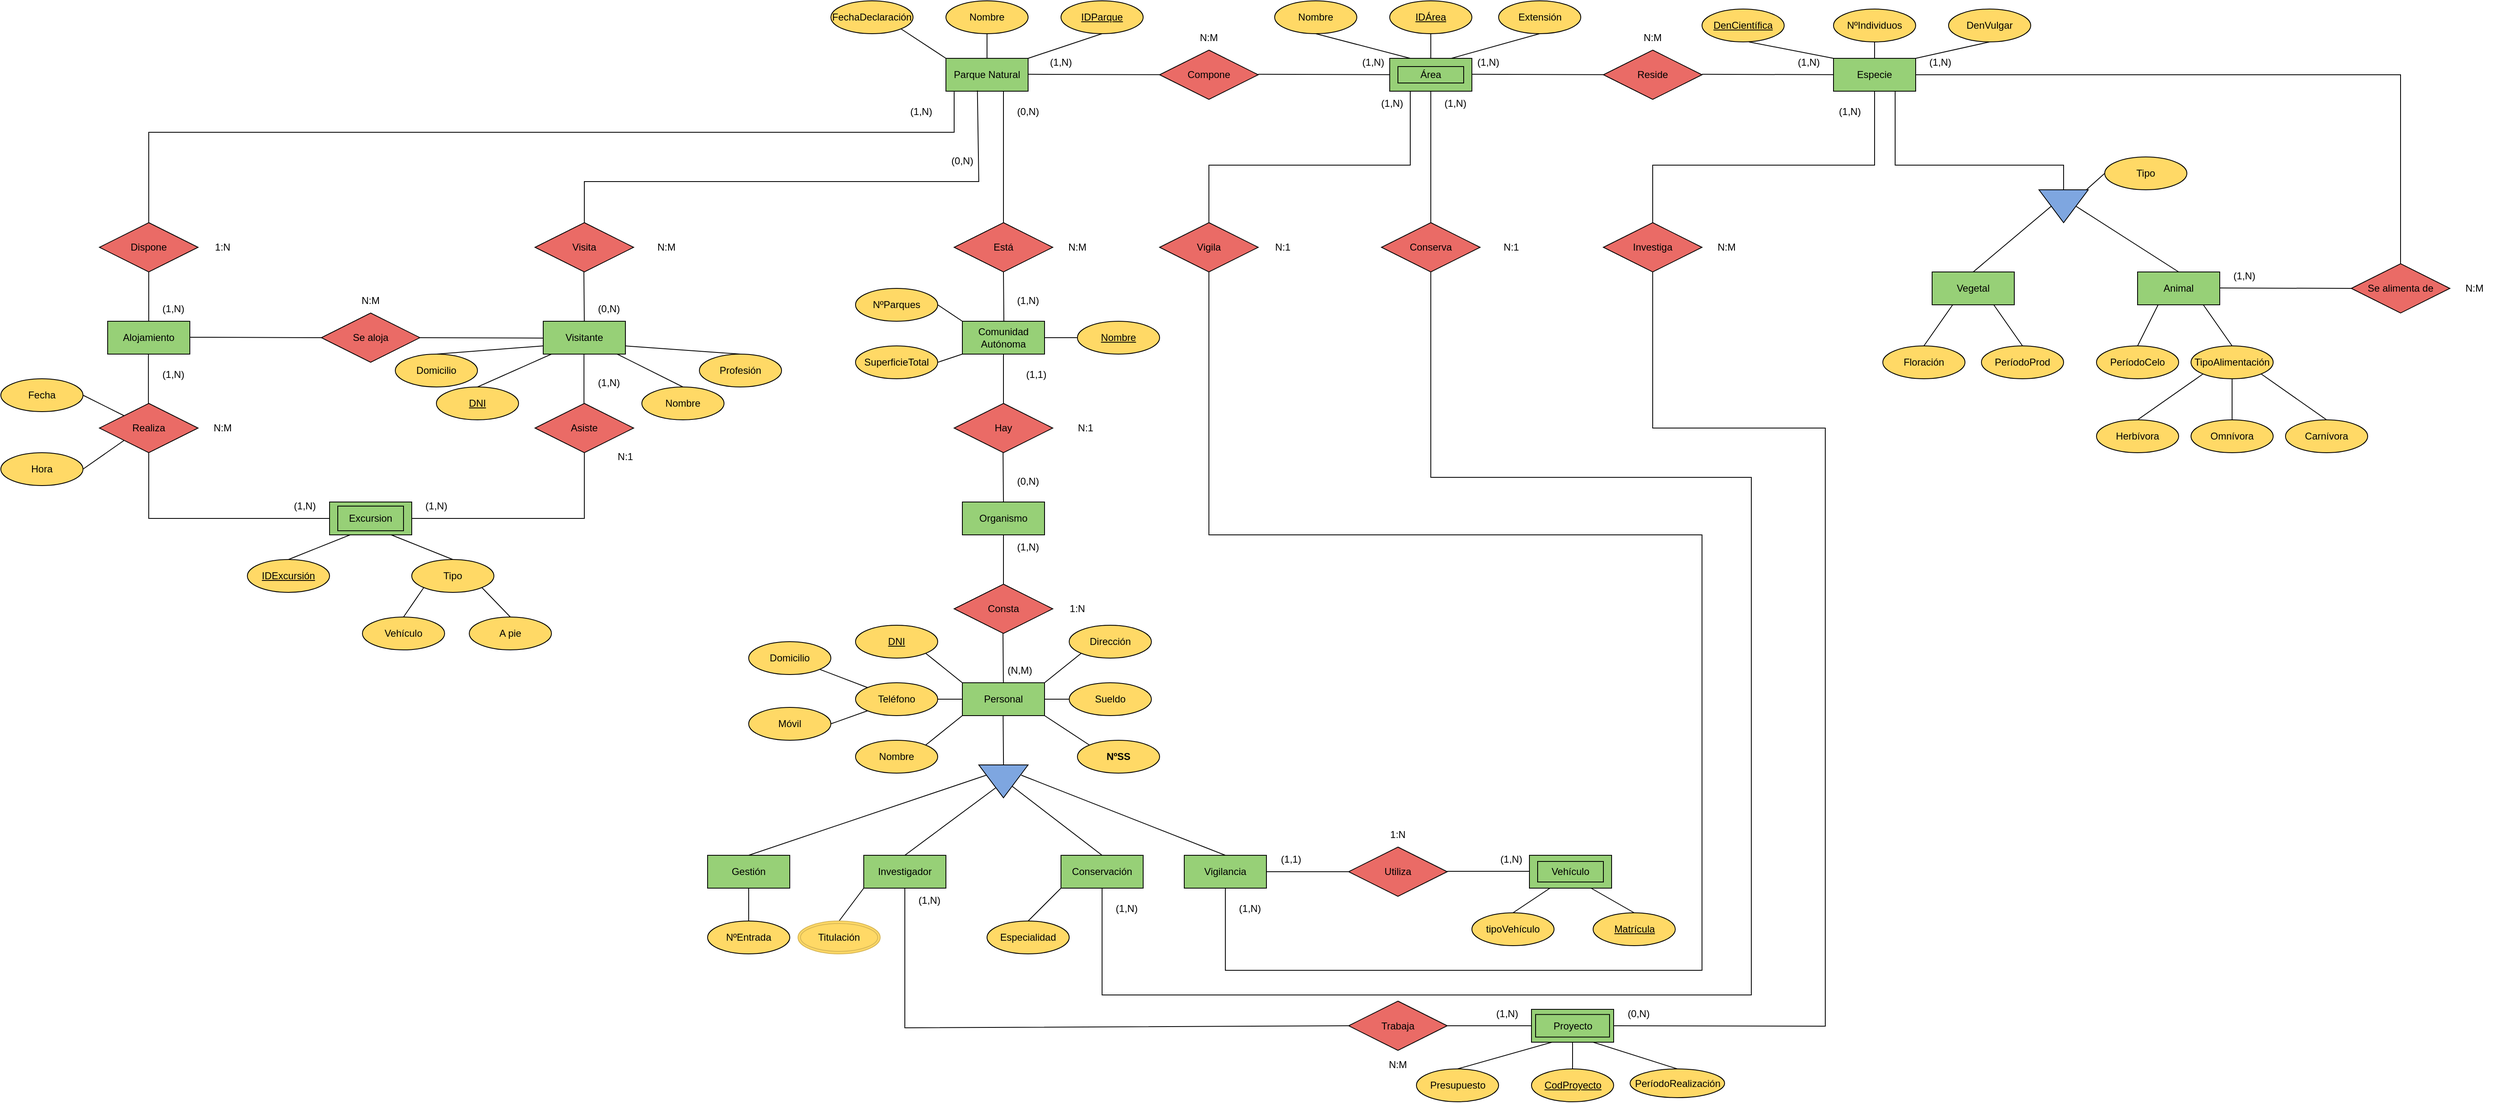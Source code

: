 <mxfile version="22.1.17" type="device">
  <diagram id="R2lEEEUBdFMjLlhIrx00" name="Page-1">
    <mxGraphModel dx="3457" dy="2518" grid="1" gridSize="10" guides="1" tooltips="1" connect="1" arrows="1" fold="1" page="1" pageScale="1" pageWidth="850" pageHeight="1100" math="0" shadow="0" extFonts="Permanent Marker^https://fonts.googleapis.com/css?family=Permanent+Marker">
      <root>
        <mxCell id="0" />
        <mxCell id="1" parent="0" />
        <mxCell id="XK4Mc1q5ekKsyZJ8U_UK-17" value="Área" style="whiteSpace=wrap;html=1;align=center;fillColor=#97D077;" parent="1" vertex="1">
          <mxGeometry x="1280" y="30" width="100" height="40" as="geometry" />
        </mxCell>
        <mxCell id="XK4Mc1q5ekKsyZJ8U_UK-16" value="" style="rounded=0;whiteSpace=wrap;html=1;fillColor=none;strokeColor=#000000;" parent="1" vertex="1">
          <mxGeometry x="1290" y="40" width="80" height="20" as="geometry" />
        </mxCell>
        <mxCell id="XK4Mc1q5ekKsyZJ8U_UK-1" value="Parque Natural" style="whiteSpace=wrap;html=1;align=center;fillColor=#97D077;" parent="1" vertex="1">
          <mxGeometry x="740" y="30" width="100" height="40" as="geometry" />
        </mxCell>
        <mxCell id="XK4Mc1q5ekKsyZJ8U_UK-9" value="" style="triangle;whiteSpace=wrap;html=1;rotation=90;fillColor=#7EA6E0;" parent="1" vertex="1">
          <mxGeometry x="790" y="880" width="40" height="60" as="geometry" />
        </mxCell>
        <mxCell id="XK4Mc1q5ekKsyZJ8U_UK-11" value="Nombre" style="ellipse;whiteSpace=wrap;html=1;align=center;fillColor=#FFD966;" parent="1" vertex="1">
          <mxGeometry x="740" y="-40" width="100" height="40" as="geometry" />
        </mxCell>
        <mxCell id="XK4Mc1q5ekKsyZJ8U_UK-12" value="&lt;u&gt;IDParque&lt;/u&gt;" style="ellipse;whiteSpace=wrap;html=1;align=center;fillColor=#FFD966;" parent="1" vertex="1">
          <mxGeometry x="880" y="-40" width="100" height="40" as="geometry" />
        </mxCell>
        <mxCell id="XK4Mc1q5ekKsyZJ8U_UK-13" value="FechaDeclaración" style="ellipse;whiteSpace=wrap;html=1;align=center;fillColor=#FFD966;" parent="1" vertex="1">
          <mxGeometry x="600" y="-40" width="100" height="40" as="geometry" />
        </mxCell>
        <mxCell id="XK4Mc1q5ekKsyZJ8U_UK-18" value="Nombre" style="ellipse;whiteSpace=wrap;html=1;align=center;fillColor=#FFD966;" parent="1" vertex="1">
          <mxGeometry x="1140" y="-40" width="100" height="40" as="geometry" />
        </mxCell>
        <mxCell id="XK4Mc1q5ekKsyZJ8U_UK-19" value="Extensión" style="ellipse;whiteSpace=wrap;html=1;align=center;fillColor=#FFD966;" parent="1" vertex="1">
          <mxGeometry x="1412.5" y="-40" width="100" height="40" as="geometry" />
        </mxCell>
        <mxCell id="XK4Mc1q5ekKsyZJ8U_UK-25" value="" style="triangle;whiteSpace=wrap;html=1;rotation=90;fillColor=#7EA6E0;" parent="1" vertex="1">
          <mxGeometry x="2080" y="180" width="40" height="60" as="geometry" />
        </mxCell>
        <mxCell id="XK4Mc1q5ekKsyZJ8U_UK-26" value="Tipo" style="ellipse;whiteSpace=wrap;html=1;align=center;fillColor=#FFD966;" parent="1" vertex="1">
          <mxGeometry x="2150" y="150" width="100" height="40" as="geometry" />
        </mxCell>
        <mxCell id="XK4Mc1q5ekKsyZJ8U_UK-27" value="Animal" style="whiteSpace=wrap;html=1;align=center;fillColor=#97D077;" parent="1" vertex="1">
          <mxGeometry x="2190" y="290" width="100" height="40" as="geometry" />
        </mxCell>
        <mxCell id="XK4Mc1q5ekKsyZJ8U_UK-28" value="Vegetal" style="whiteSpace=wrap;html=1;align=center;fillColor=#97D077;" parent="1" vertex="1">
          <mxGeometry x="1940" y="290" width="100" height="40" as="geometry" />
        </mxCell>
        <mxCell id="XK4Mc1q5ekKsyZJ8U_UK-32" value="Floración" style="ellipse;whiteSpace=wrap;html=1;align=center;fillColor=#FFD966;" parent="1" vertex="1">
          <mxGeometry x="1880" y="380" width="100" height="40" as="geometry" />
        </mxCell>
        <mxCell id="XK4Mc1q5ekKsyZJ8U_UK-33" value="PeríodoProd" style="ellipse;whiteSpace=wrap;html=1;align=center;fillColor=#FFD966;" parent="1" vertex="1">
          <mxGeometry x="2000" y="380" width="100" height="40" as="geometry" />
        </mxCell>
        <mxCell id="XK4Mc1q5ekKsyZJ8U_UK-34" value="TipoAlimentación" style="ellipse;whiteSpace=wrap;html=1;align=center;fillColor=#FFD966;" parent="1" vertex="1">
          <mxGeometry x="2255" y="380" width="100" height="40" as="geometry" />
        </mxCell>
        <mxCell id="XK4Mc1q5ekKsyZJ8U_UK-35" value="Herbívora" style="ellipse;whiteSpace=wrap;html=1;align=center;fillColor=#FFD966;" parent="1" vertex="1">
          <mxGeometry x="2140" y="470" width="100" height="40" as="geometry" />
        </mxCell>
        <mxCell id="XK4Mc1q5ekKsyZJ8U_UK-36" value="Carnívora" style="ellipse;whiteSpace=wrap;html=1;align=center;fillColor=#FFD966;" parent="1" vertex="1">
          <mxGeometry x="2370" y="470" width="100" height="40" as="geometry" />
        </mxCell>
        <mxCell id="XK4Mc1q5ekKsyZJ8U_UK-37" value="Omnívora" style="ellipse;whiteSpace=wrap;html=1;align=center;fillColor=#FFD966;" parent="1" vertex="1">
          <mxGeometry x="2255" y="470" width="100" height="40" as="geometry" />
        </mxCell>
        <mxCell id="XK4Mc1q5ekKsyZJ8U_UK-38" value="PeríodoCelo" style="ellipse;whiteSpace=wrap;html=1;align=center;fillColor=#FFD966;" parent="1" vertex="1">
          <mxGeometry x="2140" y="380" width="100" height="40" as="geometry" />
        </mxCell>
        <mxCell id="XK4Mc1q5ekKsyZJ8U_UK-39" value="Se alimenta de" style="shape=rhombus;perimeter=rhombusPerimeter;whiteSpace=wrap;html=1;align=center;fillColor=#EA6B66;" parent="1" vertex="1">
          <mxGeometry x="2450" y="280" width="120" height="60" as="geometry" />
        </mxCell>
        <mxCell id="XK4Mc1q5ekKsyZJ8U_UK-40" value="Consta" style="shape=rhombus;perimeter=rhombusPerimeter;whiteSpace=wrap;html=1;align=center;fillColor=#EA6B66;" parent="1" vertex="1">
          <mxGeometry x="750" y="670" width="120" height="60" as="geometry" />
        </mxCell>
        <mxCell id="XK4Mc1q5ekKsyZJ8U_UK-42" value="Personal" style="whiteSpace=wrap;html=1;align=center;fillColor=#97D077;" parent="1" vertex="1">
          <mxGeometry x="760" y="790" width="100" height="40" as="geometry" />
        </mxCell>
        <mxCell id="XK4Mc1q5ekKsyZJ8U_UK-43" value="&lt;u&gt;DNI&lt;/u&gt;" style="ellipse;whiteSpace=wrap;html=1;align=center;fillColor=#FFD966;" parent="1" vertex="1">
          <mxGeometry x="630" y="720" width="100" height="40" as="geometry" />
        </mxCell>
        <mxCell id="XK4Mc1q5ekKsyZJ8U_UK-44" value="&lt;b&gt;NºSS&lt;/b&gt;" style="ellipse;whiteSpace=wrap;html=1;align=center;fillColor=#FFD966;" parent="1" vertex="1">
          <mxGeometry x="900" y="860" width="100" height="40" as="geometry" />
        </mxCell>
        <mxCell id="XK4Mc1q5ekKsyZJ8U_UK-45" value="Nombre" style="ellipse;whiteSpace=wrap;html=1;align=center;fillColor=#FFD966;" parent="1" vertex="1">
          <mxGeometry x="630" y="860" width="100" height="40" as="geometry" />
        </mxCell>
        <mxCell id="XK4Mc1q5ekKsyZJ8U_UK-46" value="Dirección" style="ellipse;whiteSpace=wrap;html=1;align=center;fillColor=#FFD966;" parent="1" vertex="1">
          <mxGeometry x="890" y="720" width="100" height="40" as="geometry" />
        </mxCell>
        <mxCell id="XK4Mc1q5ekKsyZJ8U_UK-47" value="Teléfono" style="ellipse;whiteSpace=wrap;html=1;align=center;fillColor=#FFD966;" parent="1" vertex="1">
          <mxGeometry x="630" y="790" width="100" height="40" as="geometry" />
        </mxCell>
        <mxCell id="XK4Mc1q5ekKsyZJ8U_UK-48" value="Domicilio" style="ellipse;whiteSpace=wrap;html=1;align=center;fillColor=#FFD966;" parent="1" vertex="1">
          <mxGeometry x="500" y="740" width="100" height="40" as="geometry" />
        </mxCell>
        <mxCell id="XK4Mc1q5ekKsyZJ8U_UK-49" value="Móvil" style="ellipse;whiteSpace=wrap;html=1;align=center;fillColor=#FFD966;" parent="1" vertex="1">
          <mxGeometry x="500" y="820" width="100" height="40" as="geometry" />
        </mxCell>
        <mxCell id="XK4Mc1q5ekKsyZJ8U_UK-50" value="Gestión" style="whiteSpace=wrap;html=1;align=center;fillColor=#97D077;" parent="1" vertex="1">
          <mxGeometry x="450" y="1000" width="100" height="40" as="geometry" />
        </mxCell>
        <mxCell id="XK4Mc1q5ekKsyZJ8U_UK-51" value="Investigador" style="whiteSpace=wrap;html=1;align=center;fillColor=#97D077;" parent="1" vertex="1">
          <mxGeometry x="640" y="1000" width="100" height="40" as="geometry" />
        </mxCell>
        <mxCell id="XK4Mc1q5ekKsyZJ8U_UK-52" value="Conservación" style="whiteSpace=wrap;html=1;align=center;fillColor=#97D077;" parent="1" vertex="1">
          <mxGeometry x="880" y="1000" width="100" height="40" as="geometry" />
        </mxCell>
        <mxCell id="XK4Mc1q5ekKsyZJ8U_UK-53" value="Vigilancia" style="whiteSpace=wrap;html=1;align=center;fillColor=#97D077;" parent="1" vertex="1">
          <mxGeometry x="1030" y="1000" width="100" height="40" as="geometry" />
        </mxCell>
        <mxCell id="XK4Mc1q5ekKsyZJ8U_UK-54" value="Comunidad Autónoma" style="whiteSpace=wrap;html=1;align=center;fillColor=#97D077;" parent="1" vertex="1">
          <mxGeometry x="760" y="350" width="100" height="40" as="geometry" />
        </mxCell>
        <mxCell id="XK4Mc1q5ekKsyZJ8U_UK-56" value="Organismo" style="whiteSpace=wrap;html=1;align=center;fillColor=#97D077;" parent="1" vertex="1">
          <mxGeometry x="760" y="570" width="100" height="40" as="geometry" />
        </mxCell>
        <mxCell id="XK4Mc1q5ekKsyZJ8U_UK-57" value="Hay" style="shape=rhombus;perimeter=rhombusPerimeter;whiteSpace=wrap;html=1;align=center;fillColor=#EA6B66;" parent="1" vertex="1">
          <mxGeometry x="750" y="450" width="120" height="60" as="geometry" />
        </mxCell>
        <mxCell id="XK4Mc1q5ekKsyZJ8U_UK-58" value="NºEntrada" style="ellipse;whiteSpace=wrap;html=1;align=center;fillColor=#FFD966;" parent="1" vertex="1">
          <mxGeometry x="450" y="1080" width="100" height="40" as="geometry" />
        </mxCell>
        <mxCell id="XK4Mc1q5ekKsyZJ8U_UK-62" style="edgeStyle=orthogonalEdgeStyle;rounded=0;orthogonalLoop=1;jettySize=auto;html=1;exitX=0.5;exitY=1;exitDx=0;exitDy=0;" parent="1" edge="1">
          <mxGeometry relative="1" as="geometry">
            <mxPoint x="890" y="1120" as="sourcePoint" />
            <mxPoint x="890" y="1120" as="targetPoint" />
          </mxGeometry>
        </mxCell>
        <mxCell id="XK4Mc1q5ekKsyZJ8U_UK-64" value="Proyecto" style="whiteSpace=wrap;html=1;align=center;fillColor=#97D077;" parent="1" vertex="1">
          <mxGeometry x="1452.5" y="1187.5" width="100" height="40" as="geometry" />
        </mxCell>
        <mxCell id="XK4Mc1q5ekKsyZJ8U_UK-65" value="Trabaja" style="shape=rhombus;perimeter=rhombusPerimeter;whiteSpace=wrap;html=1;align=center;fillColor=#EA6B66;" parent="1" vertex="1">
          <mxGeometry x="1230" y="1177.5" width="120" height="60" as="geometry" />
        </mxCell>
        <mxCell id="XK4Mc1q5ekKsyZJ8U_UK-66" value="&lt;u&gt;CodProyecto&lt;/u&gt;" style="ellipse;whiteSpace=wrap;html=1;align=center;fillColor=#FFD966;" parent="1" vertex="1">
          <mxGeometry x="1452.5" y="1260" width="100" height="40" as="geometry" />
        </mxCell>
        <mxCell id="XK4Mc1q5ekKsyZJ8U_UK-67" value="Presupuesto" style="ellipse;whiteSpace=wrap;html=1;align=center;fillColor=#FFD966;" parent="1" vertex="1">
          <mxGeometry x="1312.5" y="1260" width="100" height="40" as="geometry" />
        </mxCell>
        <mxCell id="XK4Mc1q5ekKsyZJ8U_UK-68" value="PeríodoRealización" style="ellipse;whiteSpace=wrap;html=1;align=center;fillColor=#FFD966;" parent="1" vertex="1">
          <mxGeometry x="1572.5" y="1260" width="115" height="35" as="geometry" />
        </mxCell>
        <mxCell id="elfq-VPX6zYNHn0ozQoe-10" value="" style="endArrow=none;html=1;rounded=0;entryX=0;entryY=0;entryDx=0;entryDy=0;exitX=1;exitY=1;exitDx=0;exitDy=0;" parent="1" source="XK4Mc1q5ekKsyZJ8U_UK-13" target="XK4Mc1q5ekKsyZJ8U_UK-1" edge="1">
          <mxGeometry width="50" height="50" relative="1" as="geometry">
            <mxPoint x="660" y="290" as="sourcePoint" />
            <mxPoint x="710" y="240" as="targetPoint" />
          </mxGeometry>
        </mxCell>
        <mxCell id="elfq-VPX6zYNHn0ozQoe-11" value="" style="endArrow=none;html=1;rounded=0;entryX=0.5;entryY=0;entryDx=0;entryDy=0;exitX=0.5;exitY=1;exitDx=0;exitDy=0;" parent="1" source="XK4Mc1q5ekKsyZJ8U_UK-11" target="XK4Mc1q5ekKsyZJ8U_UK-1" edge="1">
          <mxGeometry width="50" height="50" relative="1" as="geometry">
            <mxPoint x="660" y="290" as="sourcePoint" />
            <mxPoint x="710" y="240" as="targetPoint" />
          </mxGeometry>
        </mxCell>
        <mxCell id="elfq-VPX6zYNHn0ozQoe-12" value="" style="endArrow=none;html=1;rounded=0;entryX=1;entryY=0;entryDx=0;entryDy=0;exitX=0.5;exitY=1;exitDx=0;exitDy=0;" parent="1" source="XK4Mc1q5ekKsyZJ8U_UK-12" target="XK4Mc1q5ekKsyZJ8U_UK-1" edge="1">
          <mxGeometry width="50" height="50" relative="1" as="geometry">
            <mxPoint x="660" y="290" as="sourcePoint" />
            <mxPoint x="710" y="240" as="targetPoint" />
          </mxGeometry>
        </mxCell>
        <mxCell id="elfq-VPX6zYNHn0ozQoe-16" value="" style="endArrow=none;html=1;rounded=0;entryX=0.5;entryY=1;entryDx=0;entryDy=0;exitX=0.5;exitY=0;exitDx=0;exitDy=0;" parent="1" edge="1">
          <mxGeometry width="50" height="50" relative="1" as="geometry">
            <mxPoint x="810" y="570" as="sourcePoint" />
            <mxPoint x="809.5" y="510" as="targetPoint" />
          </mxGeometry>
        </mxCell>
        <mxCell id="elfq-VPX6zYNHn0ozQoe-19" value="" style="endArrow=none;html=1;rounded=0;entryX=1;entryY=0.5;entryDx=0;entryDy=0;exitX=0;exitY=0.5;exitDx=0;exitDy=0;" parent="1" source="XK4Mc1q5ekKsyZJ8U_UK-42" target="XK4Mc1q5ekKsyZJ8U_UK-47" edge="1">
          <mxGeometry width="50" height="50" relative="1" as="geometry">
            <mxPoint x="860" y="830" as="sourcePoint" />
            <mxPoint x="910" y="780" as="targetPoint" />
          </mxGeometry>
        </mxCell>
        <mxCell id="elfq-VPX6zYNHn0ozQoe-20" value="" style="endArrow=none;html=1;rounded=0;exitX=0;exitY=0;exitDx=0;exitDy=0;" parent="1" source="XK4Mc1q5ekKsyZJ8U_UK-47" target="XK4Mc1q5ekKsyZJ8U_UK-48" edge="1">
          <mxGeometry width="50" height="50" relative="1" as="geometry">
            <mxPoint x="610" y="800" as="sourcePoint" />
            <mxPoint x="880" y="780" as="targetPoint" />
          </mxGeometry>
        </mxCell>
        <mxCell id="elfq-VPX6zYNHn0ozQoe-21" value="" style="endArrow=none;html=1;rounded=0;entryX=1;entryY=0.5;entryDx=0;entryDy=0;exitX=0;exitY=1;exitDx=0;exitDy=0;" parent="1" source="XK4Mc1q5ekKsyZJ8U_UK-47" target="XK4Mc1q5ekKsyZJ8U_UK-49" edge="1">
          <mxGeometry width="50" height="50" relative="1" as="geometry">
            <mxPoint x="860" y="830" as="sourcePoint" />
            <mxPoint x="910" y="780" as="targetPoint" />
          </mxGeometry>
        </mxCell>
        <mxCell id="elfq-VPX6zYNHn0ozQoe-22" value="" style="endArrow=none;html=1;rounded=0;entryX=0;entryY=1;entryDx=0;entryDy=0;exitX=1;exitY=0;exitDx=0;exitDy=0;" parent="1" source="XK4Mc1q5ekKsyZJ8U_UK-42" target="XK4Mc1q5ekKsyZJ8U_UK-46" edge="1">
          <mxGeometry width="50" height="50" relative="1" as="geometry">
            <mxPoint x="860" y="830" as="sourcePoint" />
            <mxPoint x="910" y="780" as="targetPoint" />
          </mxGeometry>
        </mxCell>
        <mxCell id="elfq-VPX6zYNHn0ozQoe-23" value="" style="endArrow=none;html=1;rounded=0;exitX=0;exitY=0;exitDx=0;exitDy=0;entryX=1;entryY=1;entryDx=0;entryDy=0;" parent="1" source="XK4Mc1q5ekKsyZJ8U_UK-44" target="XK4Mc1q5ekKsyZJ8U_UK-42" edge="1">
          <mxGeometry width="50" height="50" relative="1" as="geometry">
            <mxPoint x="860" y="830" as="sourcePoint" />
            <mxPoint x="860" y="820" as="targetPoint" />
          </mxGeometry>
        </mxCell>
        <mxCell id="elfq-VPX6zYNHn0ozQoe-24" value="" style="endArrow=none;html=1;rounded=0;exitX=1;exitY=0;exitDx=0;exitDy=0;" parent="1" source="XK4Mc1q5ekKsyZJ8U_UK-45" edge="1">
          <mxGeometry width="50" height="50" relative="1" as="geometry">
            <mxPoint x="860" y="830" as="sourcePoint" />
            <mxPoint x="760" y="830" as="targetPoint" />
          </mxGeometry>
        </mxCell>
        <mxCell id="elfq-VPX6zYNHn0ozQoe-31" value="" style="endArrow=none;html=1;rounded=0;entryX=0.5;entryY=1;entryDx=0;entryDy=0;exitX=0.5;exitY=0;exitDx=0;exitDy=0;" parent="1" source="XK4Mc1q5ekKsyZJ8U_UK-58" target="XK4Mc1q5ekKsyZJ8U_UK-50" edge="1">
          <mxGeometry width="50" height="50" relative="1" as="geometry">
            <mxPoint x="800" y="930" as="sourcePoint" />
            <mxPoint x="850" y="880" as="targetPoint" />
          </mxGeometry>
        </mxCell>
        <mxCell id="elfq-VPX6zYNHn0ozQoe-39" value="" style="endArrow=none;html=1;rounded=0;entryX=0.25;entryY=1;entryDx=0;entryDy=0;exitX=0.5;exitY=0;exitDx=0;exitDy=0;" parent="1" source="XK4Mc1q5ekKsyZJ8U_UK-67" target="XK4Mc1q5ekKsyZJ8U_UK-64" edge="1">
          <mxGeometry width="50" height="50" relative="1" as="geometry">
            <mxPoint x="1412.5" y="1257.5" as="sourcePoint" />
            <mxPoint x="1312.5" y="1047.5" as="targetPoint" />
          </mxGeometry>
        </mxCell>
        <mxCell id="elfq-VPX6zYNHn0ozQoe-40" value="" style="endArrow=none;html=1;rounded=0;entryX=0.75;entryY=1;entryDx=0;entryDy=0;exitX=0.5;exitY=0;exitDx=0;exitDy=0;" parent="1" source="XK4Mc1q5ekKsyZJ8U_UK-68" target="XK4Mc1q5ekKsyZJ8U_UK-64" edge="1">
          <mxGeometry width="50" height="50" relative="1" as="geometry">
            <mxPoint x="1262.5" y="1097.5" as="sourcePoint" />
            <mxPoint x="1312.5" y="1047.5" as="targetPoint" />
          </mxGeometry>
        </mxCell>
        <mxCell id="52x9yhvEbFXOKA9_f1Lk-1" value="Compone" style="shape=rhombus;perimeter=rhombusPerimeter;whiteSpace=wrap;html=1;align=center;fillColor=#EA6B66;" parent="1" vertex="1">
          <mxGeometry x="1000" y="20" width="120" height="60" as="geometry" />
        </mxCell>
        <mxCell id="52x9yhvEbFXOKA9_f1Lk-2" value="" style="endArrow=none;html=1;rounded=0;entryX=1;entryY=0.5;entryDx=0;entryDy=0;exitX=0;exitY=0.5;exitDx=0;exitDy=0;" parent="1" edge="1">
          <mxGeometry width="50" height="50" relative="1" as="geometry">
            <mxPoint x="1000" y="49.91" as="sourcePoint" />
            <mxPoint x="840" y="49.41" as="targetPoint" />
          </mxGeometry>
        </mxCell>
        <mxCell id="52x9yhvEbFXOKA9_f1Lk-3" value="" style="endArrow=none;html=1;rounded=0;entryX=1;entryY=0.5;entryDx=0;entryDy=0;exitX=0;exitY=0.5;exitDx=0;exitDy=0;" parent="1" edge="1">
          <mxGeometry width="50" height="50" relative="1" as="geometry">
            <mxPoint x="1280" y="49.91" as="sourcePoint" />
            <mxPoint x="1120" y="49.41" as="targetPoint" />
          </mxGeometry>
        </mxCell>
        <mxCell id="52x9yhvEbFXOKA9_f1Lk-5" value="Reside" style="shape=rhombus;perimeter=rhombusPerimeter;whiteSpace=wrap;html=1;align=center;fillColor=#EA6B66;" parent="1" vertex="1">
          <mxGeometry x="1540" y="20" width="120" height="60" as="geometry" />
        </mxCell>
        <mxCell id="52x9yhvEbFXOKA9_f1Lk-6" value="" style="endArrow=none;html=1;rounded=0;entryX=1;entryY=0.5;entryDx=0;entryDy=0;exitX=0;exitY=0.5;exitDx=0;exitDy=0;" parent="1" edge="1">
          <mxGeometry width="50" height="50" relative="1" as="geometry">
            <mxPoint x="1540" y="49.91" as="sourcePoint" />
            <mxPoint x="1380" y="49.41" as="targetPoint" />
          </mxGeometry>
        </mxCell>
        <mxCell id="52x9yhvEbFXOKA9_f1Lk-7" value="Especie" style="whiteSpace=wrap;html=1;align=center;fillColor=#97D077;" parent="1" vertex="1">
          <mxGeometry x="1820" y="30" width="100" height="40" as="geometry" />
        </mxCell>
        <mxCell id="52x9yhvEbFXOKA9_f1Lk-8" value="&lt;u&gt;DenCientífica&lt;/u&gt;" style="ellipse;whiteSpace=wrap;html=1;align=center;fillColor=#FFD966;" parent="1" vertex="1">
          <mxGeometry x="1660" y="-30" width="100" height="40" as="geometry" />
        </mxCell>
        <mxCell id="52x9yhvEbFXOKA9_f1Lk-9" value="DenVulgar" style="ellipse;whiteSpace=wrap;html=1;align=center;fillColor=#FFD966;" parent="1" vertex="1">
          <mxGeometry x="1960" y="-30" width="100" height="40" as="geometry" />
        </mxCell>
        <mxCell id="52x9yhvEbFXOKA9_f1Lk-10" value="" style="endArrow=none;html=1;rounded=0;entryX=0;entryY=0;entryDx=0;entryDy=0;exitX=0.57;exitY=1;exitDx=0;exitDy=0;exitPerimeter=0;" parent="1" source="52x9yhvEbFXOKA9_f1Lk-8" target="52x9yhvEbFXOKA9_f1Lk-7" edge="1">
          <mxGeometry width="50" height="50" relative="1" as="geometry">
            <mxPoint x="1990" y="200" as="sourcePoint" />
            <mxPoint x="2040" y="150" as="targetPoint" />
          </mxGeometry>
        </mxCell>
        <mxCell id="52x9yhvEbFXOKA9_f1Lk-11" value="" style="endArrow=none;html=1;rounded=0;entryX=1;entryY=0;entryDx=0;entryDy=0;exitX=0.5;exitY=1;exitDx=0;exitDy=0;" parent="1" source="52x9yhvEbFXOKA9_f1Lk-9" target="52x9yhvEbFXOKA9_f1Lk-7" edge="1">
          <mxGeometry width="50" height="50" relative="1" as="geometry">
            <mxPoint x="1990" y="200" as="sourcePoint" />
            <mxPoint x="2040" y="150" as="targetPoint" />
          </mxGeometry>
        </mxCell>
        <mxCell id="52x9yhvEbFXOKA9_f1Lk-12" value="" style="endArrow=none;html=1;rounded=0;entryX=1;entryY=0.5;entryDx=0;entryDy=0;exitX=0;exitY=0.5;exitDx=0;exitDy=0;" parent="1" edge="1">
          <mxGeometry width="50" height="50" relative="1" as="geometry">
            <mxPoint x="1820" y="49.91" as="sourcePoint" />
            <mxPoint x="1660" y="49.41" as="targetPoint" />
          </mxGeometry>
        </mxCell>
        <mxCell id="52x9yhvEbFXOKA9_f1Lk-14" value="" style="endArrow=none;html=1;rounded=0;entryX=0;entryY=0;entryDx=0;entryDy=0;exitX=1;exitY=1;exitDx=0;exitDy=0;" parent="1" source="XK4Mc1q5ekKsyZJ8U_UK-43" target="XK4Mc1q5ekKsyZJ8U_UK-42" edge="1">
          <mxGeometry width="50" height="50" relative="1" as="geometry">
            <mxPoint x="715.146" y="754.226" as="sourcePoint" />
            <mxPoint x="810" y="820" as="targetPoint" />
          </mxGeometry>
        </mxCell>
        <mxCell id="52x9yhvEbFXOKA9_f1Lk-18" value="" style="endArrow=none;html=1;rounded=0;entryX=0.5;entryY=1;entryDx=0;entryDy=0;exitX=0.5;exitY=0;exitDx=0;exitDy=0;" parent="1" edge="1">
          <mxGeometry width="50" height="50" relative="1" as="geometry">
            <mxPoint x="809.91" y="790" as="sourcePoint" />
            <mxPoint x="809.41" y="730" as="targetPoint" />
          </mxGeometry>
        </mxCell>
        <mxCell id="52x9yhvEbFXOKA9_f1Lk-22" value="" style="endArrow=none;html=1;rounded=0;exitX=0.5;exitY=0;exitDx=0;exitDy=0;entryX=0.5;entryY=1;entryDx=0;entryDy=0;" parent="1" source="XK4Mc1q5ekKsyZJ8U_UK-28" edge="1">
          <mxGeometry width="50" height="50" relative="1" as="geometry">
            <mxPoint x="2000" y="300" as="sourcePoint" />
            <mxPoint x="2085" y="210" as="targetPoint" />
          </mxGeometry>
        </mxCell>
        <mxCell id="52x9yhvEbFXOKA9_f1Lk-23" value="" style="endArrow=none;html=1;rounded=0;exitX=0.5;exitY=0;exitDx=0;exitDy=0;entryX=0.5;entryY=0;entryDx=0;entryDy=0;" parent="1" source="XK4Mc1q5ekKsyZJ8U_UK-27" target="XK4Mc1q5ekKsyZJ8U_UK-25" edge="1">
          <mxGeometry width="50" height="50" relative="1" as="geometry">
            <mxPoint x="2020" y="300" as="sourcePoint" />
            <mxPoint x="2095" y="220" as="targetPoint" />
          </mxGeometry>
        </mxCell>
        <mxCell id="52x9yhvEbFXOKA9_f1Lk-24" value="" style="endArrow=none;html=1;rounded=0;entryX=0.008;entryY=0.044;entryDx=0;entryDy=0;entryPerimeter=0;exitX=0;exitY=0.5;exitDx=0;exitDy=0;" parent="1" source="XK4Mc1q5ekKsyZJ8U_UK-26" target="XK4Mc1q5ekKsyZJ8U_UK-25" edge="1">
          <mxGeometry width="50" height="50" relative="1" as="geometry">
            <mxPoint x="2060" y="330" as="sourcePoint" />
            <mxPoint x="2110" y="280" as="targetPoint" />
          </mxGeometry>
        </mxCell>
        <mxCell id="52x9yhvEbFXOKA9_f1Lk-25" value="" style="endArrow=none;html=1;rounded=0;entryX=0.25;entryY=1;entryDx=0;entryDy=0;exitX=0.5;exitY=0;exitDx=0;exitDy=0;" parent="1" target="XK4Mc1q5ekKsyZJ8U_UK-28" edge="1">
          <mxGeometry width="50" height="50" relative="1" as="geometry">
            <mxPoint x="1930" y="380" as="sourcePoint" />
            <mxPoint x="2110" y="280" as="targetPoint" />
          </mxGeometry>
        </mxCell>
        <mxCell id="52x9yhvEbFXOKA9_f1Lk-26" value="" style="endArrow=none;html=1;rounded=0;entryX=0.75;entryY=1;entryDx=0;entryDy=0;exitX=0.5;exitY=0;exitDx=0;exitDy=0;" parent="1" source="XK4Mc1q5ekKsyZJ8U_UK-33" target="XK4Mc1q5ekKsyZJ8U_UK-28" edge="1">
          <mxGeometry width="50" height="50" relative="1" as="geometry">
            <mxPoint x="2060" y="330" as="sourcePoint" />
            <mxPoint x="2110" y="280" as="targetPoint" />
          </mxGeometry>
        </mxCell>
        <mxCell id="52x9yhvEbFXOKA9_f1Lk-27" value="" style="endArrow=none;html=1;rounded=0;entryX=0.25;entryY=1;entryDx=0;entryDy=0;" parent="1" target="XK4Mc1q5ekKsyZJ8U_UK-27" edge="1">
          <mxGeometry width="50" height="50" relative="1" as="geometry">
            <mxPoint x="2190" y="380" as="sourcePoint" />
            <mxPoint x="2225" y="330" as="targetPoint" />
          </mxGeometry>
        </mxCell>
        <mxCell id="52x9yhvEbFXOKA9_f1Lk-28" value="" style="endArrow=none;html=1;rounded=0;entryX=0.75;entryY=1;entryDx=0;entryDy=0;exitX=0.5;exitY=0;exitDx=0;exitDy=0;" parent="1" edge="1">
          <mxGeometry width="50" height="50" relative="1" as="geometry">
            <mxPoint x="2305" y="380" as="sourcePoint" />
            <mxPoint x="2270" y="330" as="targetPoint" />
          </mxGeometry>
        </mxCell>
        <mxCell id="52x9yhvEbFXOKA9_f1Lk-29" value="" style="endArrow=none;html=1;rounded=0;entryX=0;entryY=1;entryDx=0;entryDy=0;exitX=0.5;exitY=0;exitDx=0;exitDy=0;" parent="1" source="XK4Mc1q5ekKsyZJ8U_UK-35" target="XK4Mc1q5ekKsyZJ8U_UK-34" edge="1">
          <mxGeometry width="50" height="50" relative="1" as="geometry">
            <mxPoint x="2250" y="470" as="sourcePoint" />
            <mxPoint x="2275" y="420" as="targetPoint" />
          </mxGeometry>
        </mxCell>
        <mxCell id="52x9yhvEbFXOKA9_f1Lk-30" value="" style="endArrow=none;html=1;rounded=0;entryX=0.5;entryY=1;entryDx=0;entryDy=0;exitX=0.5;exitY=0;exitDx=0;exitDy=0;" parent="1" source="XK4Mc1q5ekKsyZJ8U_UK-37" target="XK4Mc1q5ekKsyZJ8U_UK-34" edge="1">
          <mxGeometry width="50" height="50" relative="1" as="geometry">
            <mxPoint x="2060" y="330" as="sourcePoint" />
            <mxPoint x="2110" y="280" as="targetPoint" />
          </mxGeometry>
        </mxCell>
        <mxCell id="52x9yhvEbFXOKA9_f1Lk-31" value="" style="endArrow=none;html=1;rounded=0;entryX=1;entryY=1;entryDx=0;entryDy=0;exitX=0.5;exitY=0;exitDx=0;exitDy=0;" parent="1" source="XK4Mc1q5ekKsyZJ8U_UK-36" target="XK4Mc1q5ekKsyZJ8U_UK-34" edge="1">
          <mxGeometry width="50" height="50" relative="1" as="geometry">
            <mxPoint x="2060" y="330" as="sourcePoint" />
            <mxPoint x="2110" y="280" as="targetPoint" />
          </mxGeometry>
        </mxCell>
        <mxCell id="52x9yhvEbFXOKA9_f1Lk-32" value="" style="endArrow=none;html=1;rounded=0;entryX=1;entryY=0.5;entryDx=0;entryDy=0;exitX=0;exitY=0.5;exitDx=0;exitDy=0;" parent="1" edge="1">
          <mxGeometry width="50" height="50" relative="1" as="geometry">
            <mxPoint x="2450" y="310.02" as="sourcePoint" />
            <mxPoint x="2290" y="309.52" as="targetPoint" />
          </mxGeometry>
        </mxCell>
        <mxCell id="52x9yhvEbFXOKA9_f1Lk-33" value="" style="endArrow=none;html=1;rounded=0;entryX=0.5;entryY=0;entryDx=0;entryDy=0;exitX=1;exitY=0.5;exitDx=0;exitDy=0;" parent="1" source="52x9yhvEbFXOKA9_f1Lk-7" target="XK4Mc1q5ekKsyZJ8U_UK-39" edge="1">
          <mxGeometry width="50" height="50" relative="1" as="geometry">
            <mxPoint x="1920" y="100" as="sourcePoint" />
            <mxPoint x="1880" y="270" as="targetPoint" />
            <Array as="points">
              <mxPoint x="2510" y="50" />
            </Array>
          </mxGeometry>
        </mxCell>
        <mxCell id="52x9yhvEbFXOKA9_f1Lk-34" value="" style="endArrow=none;html=1;rounded=0;entryX=0;entryY=0.5;entryDx=0;entryDy=0;exitX=0.75;exitY=1;exitDx=0;exitDy=0;" parent="1" source="52x9yhvEbFXOKA9_f1Lk-7" target="XK4Mc1q5ekKsyZJ8U_UK-25" edge="1">
          <mxGeometry width="50" height="50" relative="1" as="geometry">
            <mxPoint x="1895" y="120" as="sourcePoint" />
            <mxPoint x="1930" y="340" as="targetPoint" />
            <Array as="points">
              <mxPoint x="1895" y="160" />
              <mxPoint x="2100" y="160" />
            </Array>
          </mxGeometry>
        </mxCell>
        <mxCell id="52x9yhvEbFXOKA9_f1Lk-35" value="" style="endArrow=none;html=1;rounded=0;entryX=0.25;entryY=0;entryDx=0;entryDy=0;exitX=0.5;exitY=1;exitDx=0;exitDy=0;" parent="1" source="XK4Mc1q5ekKsyZJ8U_UK-18" target="XK4Mc1q5ekKsyZJ8U_UK-17" edge="1">
          <mxGeometry width="50" height="50" relative="1" as="geometry">
            <mxPoint x="1690" y="410" as="sourcePoint" />
            <mxPoint x="1740" y="360" as="targetPoint" />
          </mxGeometry>
        </mxCell>
        <mxCell id="52x9yhvEbFXOKA9_f1Lk-36" value="" style="endArrow=none;html=1;rounded=0;entryX=0.75;entryY=0;entryDx=0;entryDy=0;exitX=0.5;exitY=1;exitDx=0;exitDy=0;" parent="1" source="XK4Mc1q5ekKsyZJ8U_UK-19" target="XK4Mc1q5ekKsyZJ8U_UK-17" edge="1">
          <mxGeometry width="50" height="50" relative="1" as="geometry">
            <mxPoint x="1690" y="410" as="sourcePoint" />
            <mxPoint x="1740" y="360" as="targetPoint" />
          </mxGeometry>
        </mxCell>
        <mxCell id="52x9yhvEbFXOKA9_f1Lk-41" value="Investiga" style="shape=rhombus;perimeter=rhombusPerimeter;whiteSpace=wrap;html=1;align=center;fillColor=#EA6B66;" parent="1" vertex="1">
          <mxGeometry x="1540" y="230" width="120" height="60" as="geometry" />
        </mxCell>
        <mxCell id="52x9yhvEbFXOKA9_f1Lk-43" value="Especialidad" style="ellipse;whiteSpace=wrap;html=1;align=center;fillColor=#FFD966;" parent="1" vertex="1">
          <mxGeometry x="790" y="1080" width="100" height="40" as="geometry" />
        </mxCell>
        <mxCell id="52x9yhvEbFXOKA9_f1Lk-44" value="" style="endArrow=none;html=1;rounded=0;entryX=0;entryY=1;entryDx=0;entryDy=0;exitX=0.5;exitY=0;exitDx=0;exitDy=0;" parent="1" source="52x9yhvEbFXOKA9_f1Lk-43" target="XK4Mc1q5ekKsyZJ8U_UK-52" edge="1">
          <mxGeometry width="50" height="50" relative="1" as="geometry">
            <mxPoint x="890" y="1080" as="sourcePoint" />
            <mxPoint x="889.58" y="1040" as="targetPoint" />
          </mxGeometry>
        </mxCell>
        <mxCell id="52x9yhvEbFXOKA9_f1Lk-45" value="tipoVehículo" style="ellipse;whiteSpace=wrap;html=1;align=center;fillColor=#FFD966;" parent="1" vertex="1">
          <mxGeometry x="1380" y="1070" width="100" height="40" as="geometry" />
        </mxCell>
        <mxCell id="52x9yhvEbFXOKA9_f1Lk-47" value="&lt;u&gt;Matrícula&lt;/u&gt;" style="ellipse;whiteSpace=wrap;html=1;align=center;fillColor=#FFD966;" parent="1" vertex="1">
          <mxGeometry x="1527.5" y="1070" width="100" height="40" as="geometry" />
        </mxCell>
        <mxCell id="52x9yhvEbFXOKA9_f1Lk-50" value="" style="endArrow=none;html=1;rounded=0;entryX=0;entryY=1;entryDx=0;entryDy=0;exitX=0.5;exitY=0;exitDx=0;exitDy=0;" parent="1" source="gG0_Y2ebSLgO2bjYxy1f-2" target="XK4Mc1q5ekKsyZJ8U_UK-51" edge="1">
          <mxGeometry width="50" height="50" relative="1" as="geometry">
            <mxPoint x="610" y="1080" as="sourcePoint" />
            <mxPoint x="689.71" y="1040" as="targetPoint" />
          </mxGeometry>
        </mxCell>
        <mxCell id="52x9yhvEbFXOKA9_f1Lk-51" value="Utiliza" style="shape=rhombus;perimeter=rhombusPerimeter;whiteSpace=wrap;html=1;align=center;fillColor=#EA6B66;" parent="1" vertex="1">
          <mxGeometry x="1230" y="990" width="120" height="60" as="geometry" />
        </mxCell>
        <mxCell id="52x9yhvEbFXOKA9_f1Lk-54" value="Vehículo" style="whiteSpace=wrap;html=1;align=center;fillColor=#97D077;" parent="1" vertex="1">
          <mxGeometry x="1450" y="1000" width="100" height="40" as="geometry" />
        </mxCell>
        <mxCell id="52x9yhvEbFXOKA9_f1Lk-55" value="" style="rounded=0;whiteSpace=wrap;html=1;fillColor=none;strokeColor=#000000;" parent="1" vertex="1">
          <mxGeometry x="1460" y="1007.5" width="80" height="25" as="geometry" />
        </mxCell>
        <mxCell id="52x9yhvEbFXOKA9_f1Lk-56" value="" style="endArrow=none;html=1;rounded=0;entryX=1;entryY=0.5;entryDx=0;entryDy=0;exitX=0;exitY=0.5;exitDx=0;exitDy=0;" parent="1" edge="1">
          <mxGeometry width="50" height="50" relative="1" as="geometry">
            <mxPoint x="1230" y="1020" as="sourcePoint" />
            <mxPoint x="1130" y="1020" as="targetPoint" />
          </mxGeometry>
        </mxCell>
        <mxCell id="52x9yhvEbFXOKA9_f1Lk-57" value="" style="endArrow=none;html=1;rounded=0;entryX=0.25;entryY=1;entryDx=0;entryDy=0;exitX=0.5;exitY=0;exitDx=0;exitDy=0;" parent="1" source="52x9yhvEbFXOKA9_f1Lk-45" target="52x9yhvEbFXOKA9_f1Lk-54" edge="1">
          <mxGeometry width="50" height="50" relative="1" as="geometry">
            <mxPoint x="1330" y="1180" as="sourcePoint" />
            <mxPoint x="1380" y="1130" as="targetPoint" />
          </mxGeometry>
        </mxCell>
        <mxCell id="52x9yhvEbFXOKA9_f1Lk-58" value="" style="endArrow=none;html=1;rounded=0;entryX=0.75;entryY=1;entryDx=0;entryDy=0;exitX=0.5;exitY=0;exitDx=0;exitDy=0;" parent="1" source="52x9yhvEbFXOKA9_f1Lk-47" target="52x9yhvEbFXOKA9_f1Lk-54" edge="1">
          <mxGeometry width="50" height="50" relative="1" as="geometry">
            <mxPoint x="1330" y="1180" as="sourcePoint" />
            <mxPoint x="1380" y="1130" as="targetPoint" />
          </mxGeometry>
        </mxCell>
        <mxCell id="52x9yhvEbFXOKA9_f1Lk-61" value="" style="endArrow=none;html=1;rounded=0;entryX=1;entryY=0.5;entryDx=0;entryDy=0;exitX=0;exitY=0.5;exitDx=0;exitDy=0;" parent="1" source="XK4Mc1q5ekKsyZJ8U_UK-64" target="XK4Mc1q5ekKsyZJ8U_UK-65" edge="1">
          <mxGeometry width="50" height="50" relative="1" as="geometry">
            <mxPoint x="1452.5" y="1196.91" as="sourcePoint" />
            <mxPoint x="1372.5" y="1207.5" as="targetPoint" />
          </mxGeometry>
        </mxCell>
        <mxCell id="52x9yhvEbFXOKA9_f1Lk-62" value="" style="endArrow=none;html=1;rounded=0;entryX=0.5;entryY=1;entryDx=0;entryDy=0;exitX=0.5;exitY=0;exitDx=0;exitDy=0;" parent="1" source="XK4Mc1q5ekKsyZJ8U_UK-66" target="XK4Mc1q5ekKsyZJ8U_UK-64" edge="1">
          <mxGeometry width="50" height="50" relative="1" as="geometry">
            <mxPoint x="1492.5" y="1067.5" as="sourcePoint" />
            <mxPoint x="1542.5" y="1017.5" as="targetPoint" />
          </mxGeometry>
        </mxCell>
        <mxCell id="52x9yhvEbFXOKA9_f1Lk-63" value="" style="endArrow=none;html=1;rounded=0;entryX=0.5;entryY=1;entryDx=0;entryDy=0;exitX=0;exitY=0.5;exitDx=0;exitDy=0;" parent="1" source="XK4Mc1q5ekKsyZJ8U_UK-65" target="XK4Mc1q5ekKsyZJ8U_UK-51" edge="1">
          <mxGeometry width="50" height="50" relative="1" as="geometry">
            <mxPoint x="950" y="1070" as="sourcePoint" />
            <mxPoint x="1000" y="1020" as="targetPoint" />
            <Array as="points">
              <mxPoint x="690" y="1210" />
            </Array>
          </mxGeometry>
        </mxCell>
        <mxCell id="52x9yhvEbFXOKA9_f1Lk-64" value="Vigila" style="shape=rhombus;perimeter=rhombusPerimeter;whiteSpace=wrap;html=1;align=center;fillColor=#EA6B66;" parent="1" vertex="1">
          <mxGeometry x="1000" y="230" width="120" height="60" as="geometry" />
        </mxCell>
        <mxCell id="52x9yhvEbFXOKA9_f1Lk-65" value="Conserva" style="shape=rhombus;perimeter=rhombusPerimeter;whiteSpace=wrap;html=1;align=center;fillColor=#EA6B66;" parent="1" vertex="1">
          <mxGeometry x="1270" y="230" width="120" height="60" as="geometry" />
        </mxCell>
        <mxCell id="52x9yhvEbFXOKA9_f1Lk-66" value="" style="endArrow=none;html=1;rounded=0;exitX=0.5;exitY=1;exitDx=0;exitDy=0;entryX=0.5;entryY=1;entryDx=0;entryDy=0;" parent="1" source="XK4Mc1q5ekKsyZJ8U_UK-53" target="52x9yhvEbFXOKA9_f1Lk-64" edge="1">
          <mxGeometry width="50" height="50" relative="1" as="geometry">
            <mxPoint x="1190" y="920" as="sourcePoint" />
            <mxPoint x="1640" y="1090" as="targetPoint" />
            <Array as="points">
              <mxPoint x="1080" y="1140" />
              <mxPoint x="1660" y="1140" />
              <mxPoint x="1660" y="610" />
              <mxPoint x="1060" y="610" />
            </Array>
          </mxGeometry>
        </mxCell>
        <mxCell id="52x9yhvEbFXOKA9_f1Lk-67" value="" style="endArrow=none;html=1;rounded=0;entryX=0.5;entryY=1;entryDx=0;entryDy=0;exitX=0.5;exitY=1;exitDx=0;exitDy=0;" parent="1" source="52x9yhvEbFXOKA9_f1Lk-65" target="XK4Mc1q5ekKsyZJ8U_UK-52" edge="1">
          <mxGeometry width="50" height="50" relative="1" as="geometry">
            <mxPoint x="1190" y="1110" as="sourcePoint" />
            <mxPoint x="1240" y="1060" as="targetPoint" />
            <Array as="points">
              <mxPoint x="1330" y="540" />
              <mxPoint x="1720" y="540" />
              <mxPoint x="1720" y="1170" />
              <mxPoint x="930" y="1170" />
            </Array>
          </mxGeometry>
        </mxCell>
        <mxCell id="52x9yhvEbFXOKA9_f1Lk-69" value="" style="endArrow=none;html=1;rounded=0;exitX=1;exitY=0.5;exitDx=0;exitDy=0;entryX=0.5;entryY=1;entryDx=0;entryDy=0;" parent="1" source="XK4Mc1q5ekKsyZJ8U_UK-64" target="52x9yhvEbFXOKA9_f1Lk-41" edge="1">
          <mxGeometry width="50" height="50" relative="1" as="geometry">
            <mxPoint x="1190" y="1120" as="sourcePoint" />
            <mxPoint x="1240" y="1070" as="targetPoint" />
            <Array as="points">
              <mxPoint x="1810" y="1208" />
              <mxPoint x="1810" y="480" />
              <mxPoint x="1600" y="480" />
            </Array>
          </mxGeometry>
        </mxCell>
        <mxCell id="52x9yhvEbFXOKA9_f1Lk-70" value="" style="endArrow=none;html=1;rounded=0;entryX=0.25;entryY=1;entryDx=0;entryDy=0;exitX=0.5;exitY=0;exitDx=0;exitDy=0;" parent="1" source="52x9yhvEbFXOKA9_f1Lk-64" target="XK4Mc1q5ekKsyZJ8U_UK-17" edge="1">
          <mxGeometry width="50" height="50" relative="1" as="geometry">
            <mxPoint x="1380" y="320" as="sourcePoint" />
            <mxPoint x="1430" y="270" as="targetPoint" />
            <Array as="points">
              <mxPoint x="1060" y="160" />
              <mxPoint x="1305" y="160" />
            </Array>
          </mxGeometry>
        </mxCell>
        <mxCell id="52x9yhvEbFXOKA9_f1Lk-71" value="" style="endArrow=none;html=1;rounded=0;entryX=0.5;entryY=1;entryDx=0;entryDy=0;exitX=0.5;exitY=0;exitDx=0;exitDy=0;" parent="1" source="52x9yhvEbFXOKA9_f1Lk-65" target="XK4Mc1q5ekKsyZJ8U_UK-17" edge="1">
          <mxGeometry width="50" height="50" relative="1" as="geometry">
            <mxPoint x="1380" y="320" as="sourcePoint" />
            <mxPoint x="1430" y="270" as="targetPoint" />
          </mxGeometry>
        </mxCell>
        <mxCell id="52x9yhvEbFXOKA9_f1Lk-72" value="" style="endArrow=none;html=1;rounded=0;entryX=0.5;entryY=1;entryDx=0;entryDy=0;exitX=0.5;exitY=0;exitDx=0;exitDy=0;" parent="1" source="52x9yhvEbFXOKA9_f1Lk-41" target="52x9yhvEbFXOKA9_f1Lk-7" edge="1">
          <mxGeometry width="50" height="50" relative="1" as="geometry">
            <mxPoint x="1380" y="320" as="sourcePoint" />
            <mxPoint x="1430" y="270" as="targetPoint" />
            <Array as="points">
              <mxPoint x="1600" y="160" />
              <mxPoint x="1870" y="160" />
            </Array>
          </mxGeometry>
        </mxCell>
        <mxCell id="gG0_Y2ebSLgO2bjYxy1f-1" value="" style="rounded=0;whiteSpace=wrap;html=1;fillColor=none;" parent="1" vertex="1">
          <mxGeometry x="1457.5" y="1193.75" width="90" height="27.5" as="geometry" />
        </mxCell>
        <mxCell id="gG0_Y2ebSLgO2bjYxy1f-2" value="Titulación" style="ellipse;shape=doubleEllipse;margin=3;whiteSpace=wrap;html=1;align=center;fillColor=#FFD966;strokeColor=#d6b656;" parent="1" vertex="1">
          <mxGeometry x="560" y="1080" width="100" height="40" as="geometry" />
        </mxCell>
        <mxCell id="gG0_Y2ebSLgO2bjYxy1f-4" value="Visitante" style="whiteSpace=wrap;html=1;align=center;fillColor=#97D077;" parent="1" vertex="1">
          <mxGeometry x="250" y="350" width="100" height="40" as="geometry" />
        </mxCell>
        <mxCell id="gG0_Y2ebSLgO2bjYxy1f-39" value="" style="endArrow=none;html=1;rounded=0;exitX=0.5;exitY=0;exitDx=0;exitDy=0;" parent="1" source="gG0_Y2ebSLgO2bjYxy1f-40" edge="1">
          <mxGeometry width="50" height="50" relative="1" as="geometry">
            <mxPoint x="815" y="150" as="sourcePoint" />
            <mxPoint x="810" y="70" as="targetPoint" />
          </mxGeometry>
        </mxCell>
        <mxCell id="gG0_Y2ebSLgO2bjYxy1f-40" value="Está" style="shape=rhombus;perimeter=rhombusPerimeter;whiteSpace=wrap;html=1;align=center;fillColor=#EA6B66;" parent="1" vertex="1">
          <mxGeometry x="750" y="230" width="120" height="60" as="geometry" />
        </mxCell>
        <mxCell id="gG0_Y2ebSLgO2bjYxy1f-42" value="" style="endArrow=none;html=1;rounded=0;entryX=0.5;entryY=1;entryDx=0;entryDy=0;exitX=0.5;exitY=0;exitDx=0;exitDy=0;" parent="1" edge="1">
          <mxGeometry width="50" height="50" relative="1" as="geometry">
            <mxPoint x="810.5" y="350" as="sourcePoint" />
            <mxPoint x="810" y="290" as="targetPoint" />
          </mxGeometry>
        </mxCell>
        <mxCell id="gG0_Y2ebSLgO2bjYxy1f-43" value="" style="endArrow=none;html=1;rounded=0;entryX=0.5;entryY=1;entryDx=0;entryDy=0;exitX=0.5;exitY=0;exitDx=0;exitDy=0;" parent="1" source="XK4Mc1q5ekKsyZJ8U_UK-57" edge="1">
          <mxGeometry width="50" height="50" relative="1" as="geometry">
            <mxPoint x="810.5" y="450" as="sourcePoint" />
            <mxPoint x="810" y="390" as="targetPoint" />
          </mxGeometry>
        </mxCell>
        <mxCell id="gG0_Y2ebSLgO2bjYxy1f-44" value="" style="endArrow=none;html=1;rounded=0;entryX=0.5;entryY=1;entryDx=0;entryDy=0;exitX=0.5;exitY=0;exitDx=0;exitDy=0;" parent="1" source="XK4Mc1q5ekKsyZJ8U_UK-40" edge="1">
          <mxGeometry width="50" height="50" relative="1" as="geometry">
            <mxPoint x="810" y="680" as="sourcePoint" />
            <mxPoint x="810" y="610" as="targetPoint" />
          </mxGeometry>
        </mxCell>
        <mxCell id="gG0_Y2ebSLgO2bjYxy1f-45" value="" style="endArrow=none;html=1;rounded=0;entryX=0.5;entryY=1;entryDx=0;entryDy=0;exitX=0.5;exitY=0;exitDx=0;exitDy=0;" parent="1" edge="1">
          <mxGeometry width="50" height="50" relative="1" as="geometry">
            <mxPoint x="810.08" y="890" as="sourcePoint" />
            <mxPoint x="809.58" y="830" as="targetPoint" />
          </mxGeometry>
        </mxCell>
        <mxCell id="gG0_Y2ebSLgO2bjYxy1f-46" value="" style="endArrow=none;html=1;rounded=0;entryX=0.5;entryY=0;entryDx=0;entryDy=0;exitX=0.313;exitY=0.847;exitDx=0;exitDy=0;exitPerimeter=0;" parent="1" source="XK4Mc1q5ekKsyZJ8U_UK-9" target="XK4Mc1q5ekKsyZJ8U_UK-50" edge="1">
          <mxGeometry width="50" height="50" relative="1" as="geometry">
            <mxPoint x="820.08" y="900" as="sourcePoint" />
            <mxPoint x="819.58" y="840" as="targetPoint" />
          </mxGeometry>
        </mxCell>
        <mxCell id="gG0_Y2ebSLgO2bjYxy1f-47" value="" style="endArrow=none;html=1;rounded=0;entryX=0.5;entryY=0;entryDx=0;entryDy=0;exitX=0.7;exitY=0.66;exitDx=0;exitDy=0;exitPerimeter=0;" parent="1" source="XK4Mc1q5ekKsyZJ8U_UK-9" target="XK4Mc1q5ekKsyZJ8U_UK-51" edge="1">
          <mxGeometry width="50" height="50" relative="1" as="geometry">
            <mxPoint x="800" y="920" as="sourcePoint" />
            <mxPoint x="510" y="1010" as="targetPoint" />
          </mxGeometry>
        </mxCell>
        <mxCell id="gG0_Y2ebSLgO2bjYxy1f-48" value="" style="endArrow=none;html=1;rounded=0;entryX=0.5;entryY=0;entryDx=0;entryDy=0;exitX=0.313;exitY=0.139;exitDx=0;exitDy=0;exitPerimeter=0;" parent="1" source="XK4Mc1q5ekKsyZJ8U_UK-9" target="XK4Mc1q5ekKsyZJ8U_UK-53" edge="1">
          <mxGeometry width="50" height="50" relative="1" as="geometry">
            <mxPoint x="799" y="913" as="sourcePoint" />
            <mxPoint x="510" y="1010" as="targetPoint" />
          </mxGeometry>
        </mxCell>
        <mxCell id="gG0_Y2ebSLgO2bjYxy1f-49" value="" style="endArrow=none;html=1;rounded=0;entryX=0.5;entryY=0;entryDx=0;entryDy=0;exitX=0.654;exitY=0.32;exitDx=0;exitDy=0;exitPerimeter=0;" parent="1" source="XK4Mc1q5ekKsyZJ8U_UK-9" target="XK4Mc1q5ekKsyZJ8U_UK-52" edge="1">
          <mxGeometry width="50" height="50" relative="1" as="geometry">
            <mxPoint x="810" y="928" as="sourcePoint" />
            <mxPoint x="700" y="1010" as="targetPoint" />
          </mxGeometry>
        </mxCell>
        <mxCell id="gG0_Y2ebSLgO2bjYxy1f-51" value="" style="endArrow=none;html=1;rounded=0;entryX=1;entryY=0.5;entryDx=0;entryDy=0;exitX=0;exitY=0.5;exitDx=0;exitDy=0;" parent="1" edge="1">
          <mxGeometry width="50" height="50" relative="1" as="geometry">
            <mxPoint x="1450" y="1019.5" as="sourcePoint" />
            <mxPoint x="1350" y="1019.5" as="targetPoint" />
          </mxGeometry>
        </mxCell>
        <mxCell id="gG0_Y2ebSLgO2bjYxy1f-52" value="Visita" style="shape=rhombus;perimeter=rhombusPerimeter;whiteSpace=wrap;html=1;align=center;fillColor=#EA6B66;" parent="1" vertex="1">
          <mxGeometry x="240" y="230" width="120" height="60" as="geometry" />
        </mxCell>
        <mxCell id="gG0_Y2ebSLgO2bjYxy1f-54" value="" style="endArrow=none;html=1;rounded=0;entryX=0.383;entryY=0.979;entryDx=0;entryDy=0;exitX=0.5;exitY=0;exitDx=0;exitDy=0;entryPerimeter=0;" parent="1" source="gG0_Y2ebSLgO2bjYxy1f-52" target="XK4Mc1q5ekKsyZJ8U_UK-1" edge="1">
          <mxGeometry width="50" height="50" relative="1" as="geometry">
            <mxPoint x="280" y="200" as="sourcePoint" />
            <mxPoint x="330" y="150" as="targetPoint" />
            <Array as="points">
              <mxPoint x="300" y="180" />
              <mxPoint x="780" y="180" />
            </Array>
          </mxGeometry>
        </mxCell>
        <mxCell id="gG0_Y2ebSLgO2bjYxy1f-55" value="" style="endArrow=none;html=1;rounded=0;exitX=0.5;exitY=0;exitDx=0;exitDy=0;entryX=0.1;entryY=1.016;entryDx=0;entryDy=0;entryPerimeter=0;" parent="1" source="gG0_Y2ebSLgO2bjYxy1f-76" target="XK4Mc1q5ekKsyZJ8U_UK-1" edge="1">
          <mxGeometry width="50" height="50" relative="1" as="geometry">
            <mxPoint x="-260" y="230" as="sourcePoint" />
            <mxPoint x="760" y="70" as="targetPoint" />
            <Array as="points">
              <mxPoint x="-230" y="120" />
              <mxPoint x="750" y="120" />
            </Array>
          </mxGeometry>
        </mxCell>
        <mxCell id="gG0_Y2ebSLgO2bjYxy1f-56" value="" style="endArrow=none;html=1;rounded=0;entryX=1;entryY=0.5;entryDx=0;entryDy=0;exitX=0;exitY=0.5;exitDx=0;exitDy=0;" parent="1" edge="1">
          <mxGeometry width="50" height="50" relative="1" as="geometry">
            <mxPoint x="250" y="370.5" as="sourcePoint" />
            <mxPoint x="90" y="370" as="targetPoint" />
          </mxGeometry>
        </mxCell>
        <mxCell id="gG0_Y2ebSLgO2bjYxy1f-57" value="Se aloja" style="shape=rhombus;perimeter=rhombusPerimeter;whiteSpace=wrap;html=1;align=center;fillColor=#EA6B66;" parent="1" vertex="1">
          <mxGeometry x="-20" y="340" width="120" height="60" as="geometry" />
        </mxCell>
        <mxCell id="gG0_Y2ebSLgO2bjYxy1f-58" value="Alojamiento" style="whiteSpace=wrap;html=1;align=center;fillColor=#97D077;" parent="1" vertex="1">
          <mxGeometry x="-280" y="350" width="100" height="40" as="geometry" />
        </mxCell>
        <mxCell id="gG0_Y2ebSLgO2bjYxy1f-59" value="" style="endArrow=none;html=1;rounded=0;entryX=1;entryY=0.5;entryDx=0;entryDy=0;exitX=0;exitY=0.5;exitDx=0;exitDy=0;" parent="1" edge="1">
          <mxGeometry width="50" height="50" relative="1" as="geometry">
            <mxPoint x="-20" y="369.97" as="sourcePoint" />
            <mxPoint x="-180" y="369.47" as="targetPoint" />
          </mxGeometry>
        </mxCell>
        <mxCell id="gG0_Y2ebSLgO2bjYxy1f-60" value="" style="endArrow=none;html=1;rounded=0;entryX=0.5;entryY=1;entryDx=0;entryDy=0;exitX=0.5;exitY=0;exitDx=0;exitDy=0;" parent="1" edge="1">
          <mxGeometry width="50" height="50" relative="1" as="geometry">
            <mxPoint x="299.97" y="350" as="sourcePoint" />
            <mxPoint x="299.47" y="290" as="targetPoint" />
          </mxGeometry>
        </mxCell>
        <mxCell id="gG0_Y2ebSLgO2bjYxy1f-62" value="Nombre" style="ellipse;whiteSpace=wrap;html=1;align=center;fillColor=#FFD966;" parent="1" vertex="1">
          <mxGeometry x="370" y="430" width="100" height="40" as="geometry" />
        </mxCell>
        <mxCell id="gG0_Y2ebSLgO2bjYxy1f-63" value="&lt;u&gt;DNI&lt;/u&gt;" style="ellipse;whiteSpace=wrap;html=1;align=center;fillColor=#FFD966;" parent="1" vertex="1">
          <mxGeometry x="120" y="430" width="100" height="40" as="geometry" />
        </mxCell>
        <mxCell id="gG0_Y2ebSLgO2bjYxy1f-64" value="Domicilio" style="ellipse;whiteSpace=wrap;html=1;align=center;fillColor=#FFD966;" parent="1" vertex="1">
          <mxGeometry x="70" y="390" width="100" height="40" as="geometry" />
        </mxCell>
        <mxCell id="gG0_Y2ebSLgO2bjYxy1f-69" value="Profesión" style="ellipse;whiteSpace=wrap;html=1;align=center;fillColor=#FFD966;" parent="1" vertex="1">
          <mxGeometry x="440" y="390" width="100" height="40" as="geometry" />
        </mxCell>
        <mxCell id="gG0_Y2ebSLgO2bjYxy1f-70" value="" style="endArrow=none;html=1;rounded=0;entryX=0;entryY=0.75;entryDx=0;entryDy=0;exitX=0.5;exitY=0;exitDx=0;exitDy=0;" parent="1" source="gG0_Y2ebSLgO2bjYxy1f-64" target="gG0_Y2ebSLgO2bjYxy1f-4" edge="1">
          <mxGeometry width="50" height="50" relative="1" as="geometry">
            <mxPoint x="600" y="580" as="sourcePoint" />
            <mxPoint x="650" y="530" as="targetPoint" />
          </mxGeometry>
        </mxCell>
        <mxCell id="gG0_Y2ebSLgO2bjYxy1f-71" value="" style="endArrow=none;html=1;rounded=0;exitX=0.5;exitY=0;exitDx=0;exitDy=0;" parent="1" source="gG0_Y2ebSLgO2bjYxy1f-63" edge="1">
          <mxGeometry width="50" height="50" relative="1" as="geometry">
            <mxPoint x="600" y="580" as="sourcePoint" />
            <mxPoint x="260" y="390" as="targetPoint" />
          </mxGeometry>
        </mxCell>
        <mxCell id="gG0_Y2ebSLgO2bjYxy1f-72" value="" style="endArrow=none;html=1;rounded=0;exitX=0.5;exitY=0;exitDx=0;exitDy=0;" parent="1" source="gG0_Y2ebSLgO2bjYxy1f-62" edge="1">
          <mxGeometry width="50" height="50" relative="1" as="geometry">
            <mxPoint x="600" y="580" as="sourcePoint" />
            <mxPoint x="340" y="390" as="targetPoint" />
          </mxGeometry>
        </mxCell>
        <mxCell id="gG0_Y2ebSLgO2bjYxy1f-73" value="" style="endArrow=none;html=1;rounded=0;entryX=1;entryY=0.75;entryDx=0;entryDy=0;exitX=0.5;exitY=0;exitDx=0;exitDy=0;" parent="1" source="gG0_Y2ebSLgO2bjYxy1f-69" target="gG0_Y2ebSLgO2bjYxy1f-4" edge="1">
          <mxGeometry width="50" height="50" relative="1" as="geometry">
            <mxPoint x="600" y="580" as="sourcePoint" />
            <mxPoint x="650" y="530" as="targetPoint" />
          </mxGeometry>
        </mxCell>
        <mxCell id="gG0_Y2ebSLgO2bjYxy1f-76" value="Dispone" style="shape=rhombus;perimeter=rhombusPerimeter;whiteSpace=wrap;html=1;align=center;fillColor=#EA6B66;" parent="1" vertex="1">
          <mxGeometry x="-290" y="230" width="120" height="60" as="geometry" />
        </mxCell>
        <mxCell id="gG0_Y2ebSLgO2bjYxy1f-82" value="" style="endArrow=none;html=1;rounded=0;entryX=0.5;entryY=1;entryDx=0;entryDy=0;exitX=0.5;exitY=0;exitDx=0;exitDy=0;" parent="1" edge="1">
          <mxGeometry width="50" height="50" relative="1" as="geometry">
            <mxPoint x="-230" y="350" as="sourcePoint" />
            <mxPoint x="-230" y="290" as="targetPoint" />
          </mxGeometry>
        </mxCell>
        <mxCell id="gG0_Y2ebSLgO2bjYxy1f-83" value="Excursion" style="whiteSpace=wrap;html=1;align=center;fillColor=#97D077;" parent="1" vertex="1">
          <mxGeometry x="-10" y="570" width="100" height="40" as="geometry" />
        </mxCell>
        <mxCell id="gG0_Y2ebSLgO2bjYxy1f-84" value="Asiste" style="shape=rhombus;perimeter=rhombusPerimeter;whiteSpace=wrap;html=1;align=center;fillColor=#EA6B66;" parent="1" vertex="1">
          <mxGeometry x="240" y="450" width="120" height="60" as="geometry" />
        </mxCell>
        <mxCell id="gG0_Y2ebSLgO2bjYxy1f-85" value="Realiza" style="shape=rhombus;perimeter=rhombusPerimeter;whiteSpace=wrap;html=1;align=center;fillColor=#EA6B66;" parent="1" vertex="1">
          <mxGeometry x="-290" y="450" width="120" height="60" as="geometry" />
        </mxCell>
        <mxCell id="gG0_Y2ebSLgO2bjYxy1f-86" value="" style="endArrow=none;html=1;rounded=0;entryX=0.5;entryY=1;entryDx=0;entryDy=0;exitX=0.5;exitY=0;exitDx=0;exitDy=0;" parent="1" edge="1">
          <mxGeometry width="50" height="50" relative="1" as="geometry">
            <mxPoint x="299.58" y="450" as="sourcePoint" />
            <mxPoint x="299.58" y="390" as="targetPoint" />
          </mxGeometry>
        </mxCell>
        <mxCell id="gG0_Y2ebSLgO2bjYxy1f-87" value="" style="endArrow=none;html=1;rounded=0;entryX=0.5;entryY=1;entryDx=0;entryDy=0;exitX=0.5;exitY=0;exitDx=0;exitDy=0;" parent="1" edge="1">
          <mxGeometry width="50" height="50" relative="1" as="geometry">
            <mxPoint x="-230.42" y="450" as="sourcePoint" />
            <mxPoint x="-230.42" y="390" as="targetPoint" />
          </mxGeometry>
        </mxCell>
        <mxCell id="gG0_Y2ebSLgO2bjYxy1f-88" value="" style="endArrow=none;html=1;rounded=0;entryX=0.5;entryY=1;entryDx=0;entryDy=0;exitX=0;exitY=0.5;exitDx=0;exitDy=0;" parent="1" source="gG0_Y2ebSLgO2bjYxy1f-83" target="gG0_Y2ebSLgO2bjYxy1f-85" edge="1">
          <mxGeometry width="50" height="50" relative="1" as="geometry">
            <mxPoint x="200" y="510" as="sourcePoint" />
            <mxPoint x="250" y="460" as="targetPoint" />
            <Array as="points">
              <mxPoint x="-230" y="590" />
            </Array>
          </mxGeometry>
        </mxCell>
        <mxCell id="gG0_Y2ebSLgO2bjYxy1f-89" value="" style="endArrow=none;html=1;rounded=0;entryX=0.5;entryY=1;entryDx=0;entryDy=0;exitX=1;exitY=0.5;exitDx=0;exitDy=0;" parent="1" source="gG0_Y2ebSLgO2bjYxy1f-83" target="gG0_Y2ebSLgO2bjYxy1f-84" edge="1">
          <mxGeometry width="50" height="50" relative="1" as="geometry">
            <mxPoint x="200" y="510" as="sourcePoint" />
            <mxPoint x="250" y="460" as="targetPoint" />
            <Array as="points">
              <mxPoint x="300" y="590" />
            </Array>
          </mxGeometry>
        </mxCell>
        <mxCell id="gG0_Y2ebSLgO2bjYxy1f-90" value="Fecha" style="ellipse;whiteSpace=wrap;html=1;align=center;fillColor=#FFD966;" parent="1" vertex="1">
          <mxGeometry x="-410" y="420" width="100" height="40" as="geometry" />
        </mxCell>
        <mxCell id="gG0_Y2ebSLgO2bjYxy1f-91" value="Hora" style="ellipse;whiteSpace=wrap;html=1;align=center;fillColor=#FFD966;" parent="1" vertex="1">
          <mxGeometry x="-410" y="510" width="100" height="40" as="geometry" />
        </mxCell>
        <mxCell id="gG0_Y2ebSLgO2bjYxy1f-92" value="" style="endArrow=none;html=1;rounded=0;entryX=0;entryY=0;entryDx=0;entryDy=0;exitX=1;exitY=0.5;exitDx=0;exitDy=0;" parent="1" source="gG0_Y2ebSLgO2bjYxy1f-90" target="gG0_Y2ebSLgO2bjYxy1f-85" edge="1">
          <mxGeometry width="50" height="50" relative="1" as="geometry">
            <mxPoint x="-100" y="480" as="sourcePoint" />
            <mxPoint x="-50" y="430" as="targetPoint" />
          </mxGeometry>
        </mxCell>
        <mxCell id="gG0_Y2ebSLgO2bjYxy1f-93" value="" style="endArrow=none;html=1;rounded=0;entryX=0;entryY=1;entryDx=0;entryDy=0;exitX=1;exitY=0.5;exitDx=0;exitDy=0;" parent="1" source="gG0_Y2ebSLgO2bjYxy1f-91" target="gG0_Y2ebSLgO2bjYxy1f-85" edge="1">
          <mxGeometry width="50" height="50" relative="1" as="geometry">
            <mxPoint x="-100" y="480" as="sourcePoint" />
            <mxPoint x="-50" y="430" as="targetPoint" />
          </mxGeometry>
        </mxCell>
        <mxCell id="gG0_Y2ebSLgO2bjYxy1f-94" value="&lt;u&gt;IDExcursión&lt;/u&gt;" style="ellipse;whiteSpace=wrap;html=1;align=center;fillColor=#FFD966;" parent="1" vertex="1">
          <mxGeometry x="-110" y="640" width="100" height="40" as="geometry" />
        </mxCell>
        <mxCell id="gG0_Y2ebSLgO2bjYxy1f-95" value="Tipo" style="ellipse;whiteSpace=wrap;html=1;align=center;fillColor=#FFD966;" parent="1" vertex="1">
          <mxGeometry x="90" y="640" width="100" height="40" as="geometry" />
        </mxCell>
        <mxCell id="gG0_Y2ebSLgO2bjYxy1f-96" value="Vehículo" style="ellipse;whiteSpace=wrap;html=1;align=center;fillColor=#FFD966;" parent="1" vertex="1">
          <mxGeometry x="30" y="710" width="100" height="40" as="geometry" />
        </mxCell>
        <mxCell id="gG0_Y2ebSLgO2bjYxy1f-97" value="A pie" style="ellipse;whiteSpace=wrap;html=1;align=center;fillColor=#FFD966;" parent="1" vertex="1">
          <mxGeometry x="160" y="710" width="100" height="40" as="geometry" />
        </mxCell>
        <mxCell id="gG0_Y2ebSLgO2bjYxy1f-98" value="" style="endArrow=none;html=1;rounded=0;entryX=0.25;entryY=1;entryDx=0;entryDy=0;exitX=0.5;exitY=0;exitDx=0;exitDy=0;" parent="1" source="gG0_Y2ebSLgO2bjYxy1f-94" target="gG0_Y2ebSLgO2bjYxy1f-83" edge="1">
          <mxGeometry width="50" height="50" relative="1" as="geometry">
            <mxPoint x="80" y="560" as="sourcePoint" />
            <mxPoint x="130" y="510" as="targetPoint" />
          </mxGeometry>
        </mxCell>
        <mxCell id="gG0_Y2ebSLgO2bjYxy1f-99" value="" style="endArrow=none;html=1;rounded=0;entryX=0.75;entryY=1;entryDx=0;entryDy=0;exitX=0.5;exitY=0;exitDx=0;exitDy=0;" parent="1" source="gG0_Y2ebSLgO2bjYxy1f-95" target="gG0_Y2ebSLgO2bjYxy1f-83" edge="1">
          <mxGeometry width="50" height="50" relative="1" as="geometry">
            <mxPoint x="80" y="560" as="sourcePoint" />
            <mxPoint x="130" y="510" as="targetPoint" />
          </mxGeometry>
        </mxCell>
        <mxCell id="gG0_Y2ebSLgO2bjYxy1f-103" value="" style="endArrow=none;html=1;rounded=0;entryX=0;entryY=1;entryDx=0;entryDy=0;exitX=0.5;exitY=0;exitDx=0;exitDy=0;" parent="1" source="gG0_Y2ebSLgO2bjYxy1f-96" target="gG0_Y2ebSLgO2bjYxy1f-95" edge="1">
          <mxGeometry width="50" height="50" relative="1" as="geometry">
            <mxPoint x="80" y="560" as="sourcePoint" />
            <mxPoint x="130" y="510" as="targetPoint" />
          </mxGeometry>
        </mxCell>
        <mxCell id="gG0_Y2ebSLgO2bjYxy1f-104" value="" style="endArrow=none;html=1;rounded=0;entryX=1;entryY=1;entryDx=0;entryDy=0;exitX=0.5;exitY=0;exitDx=0;exitDy=0;" parent="1" source="gG0_Y2ebSLgO2bjYxy1f-97" target="gG0_Y2ebSLgO2bjYxy1f-95" edge="1">
          <mxGeometry width="50" height="50" relative="1" as="geometry">
            <mxPoint x="80" y="560" as="sourcePoint" />
            <mxPoint x="130" y="510" as="targetPoint" />
          </mxGeometry>
        </mxCell>
        <mxCell id="gG0_Y2ebSLgO2bjYxy1f-105" value="" style="rounded=0;whiteSpace=wrap;html=1;fillColor=none;" parent="1" vertex="1">
          <mxGeometry y="575" width="80" height="30" as="geometry" />
        </mxCell>
        <mxCell id="hWpjtOSkeSgPAR7nEpx9-1" value="N:M" style="text;html=1;strokeColor=none;fillColor=none;align=center;verticalAlign=middle;whiteSpace=wrap;rounded=0;" vertex="1" parent="1">
          <mxGeometry x="1030" y="-10" width="60" height="30" as="geometry" />
        </mxCell>
        <mxCell id="hWpjtOSkeSgPAR7nEpx9-2" value="N:M" style="text;html=1;strokeColor=none;fillColor=none;align=center;verticalAlign=middle;whiteSpace=wrap;rounded=0;" vertex="1" parent="1">
          <mxGeometry x="1570" y="-10" width="60" height="30" as="geometry" />
        </mxCell>
        <mxCell id="hWpjtOSkeSgPAR7nEpx9-3" value="N:M" style="text;html=1;strokeColor=none;fillColor=none;align=center;verticalAlign=middle;whiteSpace=wrap;rounded=0;" vertex="1" parent="1">
          <mxGeometry x="2570" y="295" width="60" height="30" as="geometry" />
        </mxCell>
        <mxCell id="hWpjtOSkeSgPAR7nEpx9-4" value="N:M" style="text;html=1;strokeColor=none;fillColor=none;align=center;verticalAlign=middle;whiteSpace=wrap;rounded=0;" vertex="1" parent="1">
          <mxGeometry x="870" y="245" width="60" height="30" as="geometry" />
        </mxCell>
        <mxCell id="hWpjtOSkeSgPAR7nEpx9-5" value="N:1" style="text;html=1;strokeColor=none;fillColor=none;align=center;verticalAlign=middle;whiteSpace=wrap;rounded=0;" vertex="1" parent="1">
          <mxGeometry x="880" y="465" width="60" height="30" as="geometry" />
        </mxCell>
        <mxCell id="hWpjtOSkeSgPAR7nEpx9-6" value="1:N" style="text;html=1;strokeColor=none;fillColor=none;align=center;verticalAlign=middle;whiteSpace=wrap;rounded=0;" vertex="1" parent="1">
          <mxGeometry x="870" y="685" width="60" height="30" as="geometry" />
        </mxCell>
        <mxCell id="hWpjtOSkeSgPAR7nEpx9-7" value="&lt;u&gt;Nombre&lt;/u&gt;" style="ellipse;whiteSpace=wrap;html=1;align=center;fillColor=#FFD966;" vertex="1" parent="1">
          <mxGeometry x="900" y="350" width="100" height="40" as="geometry" />
        </mxCell>
        <mxCell id="hWpjtOSkeSgPAR7nEpx9-8" value="NºParques" style="ellipse;whiteSpace=wrap;html=1;align=center;fillColor=#FFD966;" vertex="1" parent="1">
          <mxGeometry x="630" y="310" width="100" height="40" as="geometry" />
        </mxCell>
        <mxCell id="hWpjtOSkeSgPAR7nEpx9-9" value="SuperficieTotal" style="ellipse;whiteSpace=wrap;html=1;align=center;fillColor=#FFD966;" vertex="1" parent="1">
          <mxGeometry x="630" y="380" width="100" height="40" as="geometry" />
        </mxCell>
        <mxCell id="hWpjtOSkeSgPAR7nEpx9-10" value="" style="endArrow=none;html=1;rounded=0;entryX=1;entryY=0.5;entryDx=0;entryDy=0;exitX=0;exitY=0.5;exitDx=0;exitDy=0;" edge="1" parent="1" source="hWpjtOSkeSgPAR7nEpx9-7" target="XK4Mc1q5ekKsyZJ8U_UK-54">
          <mxGeometry width="50" height="50" relative="1" as="geometry">
            <mxPoint x="780" y="500" as="sourcePoint" />
            <mxPoint x="830" y="450" as="targetPoint" />
          </mxGeometry>
        </mxCell>
        <mxCell id="hWpjtOSkeSgPAR7nEpx9-14" value="" style="endArrow=none;html=1;rounded=0;entryX=0;entryY=0;entryDx=0;entryDy=0;exitX=1;exitY=0.5;exitDx=0;exitDy=0;" edge="1" parent="1" source="hWpjtOSkeSgPAR7nEpx9-8" target="XK4Mc1q5ekKsyZJ8U_UK-54">
          <mxGeometry width="50" height="50" relative="1" as="geometry">
            <mxPoint x="780" y="500" as="sourcePoint" />
            <mxPoint x="830" y="450" as="targetPoint" />
          </mxGeometry>
        </mxCell>
        <mxCell id="hWpjtOSkeSgPAR7nEpx9-15" value="" style="endArrow=none;html=1;rounded=0;entryX=0;entryY=1;entryDx=0;entryDy=0;exitX=1;exitY=0.5;exitDx=0;exitDy=0;" edge="1" parent="1" source="hWpjtOSkeSgPAR7nEpx9-9" target="XK4Mc1q5ekKsyZJ8U_UK-54">
          <mxGeometry width="50" height="50" relative="1" as="geometry">
            <mxPoint x="780" y="500" as="sourcePoint" />
            <mxPoint x="830" y="450" as="targetPoint" />
          </mxGeometry>
        </mxCell>
        <mxCell id="hWpjtOSkeSgPAR7nEpx9-16" value="NºIndividuos" style="ellipse;whiteSpace=wrap;html=1;align=center;fillColor=#FFD966;" vertex="1" parent="1">
          <mxGeometry x="1820" y="-30" width="100" height="40" as="geometry" />
        </mxCell>
        <mxCell id="hWpjtOSkeSgPAR7nEpx9-17" value="" style="endArrow=none;html=1;rounded=0;entryX=0.5;entryY=0;entryDx=0;entryDy=0;exitX=0.5;exitY=1;exitDx=0;exitDy=0;" edge="1" parent="1" source="hWpjtOSkeSgPAR7nEpx9-16" target="52x9yhvEbFXOKA9_f1Lk-7">
          <mxGeometry width="50" height="50" relative="1" as="geometry">
            <mxPoint x="1920" y="180" as="sourcePoint" />
            <mxPoint x="1970" y="130" as="targetPoint" />
          </mxGeometry>
        </mxCell>
        <mxCell id="hWpjtOSkeSgPAR7nEpx9-18" value="Sueldo" style="ellipse;whiteSpace=wrap;html=1;align=center;fillColor=#FFD966;" vertex="1" parent="1">
          <mxGeometry x="890" y="790" width="100" height="40" as="geometry" />
        </mxCell>
        <mxCell id="hWpjtOSkeSgPAR7nEpx9-19" value="" style="endArrow=none;html=1;rounded=0;entryX=1;entryY=0.5;entryDx=0;entryDy=0;exitX=0;exitY=0.5;exitDx=0;exitDy=0;" edge="1" parent="1">
          <mxGeometry width="50" height="50" relative="1" as="geometry">
            <mxPoint x="890" y="810" as="sourcePoint" />
            <mxPoint x="860" y="810" as="targetPoint" />
          </mxGeometry>
        </mxCell>
        <mxCell id="hWpjtOSkeSgPAR7nEpx9-20" value="1:N" style="text;html=1;strokeColor=none;fillColor=none;align=center;verticalAlign=middle;whiteSpace=wrap;rounded=0;" vertex="1" parent="1">
          <mxGeometry x="1260" y="960" width="60" height="30" as="geometry" />
        </mxCell>
        <mxCell id="hWpjtOSkeSgPAR7nEpx9-21" value="N:1" style="text;html=1;strokeColor=none;fillColor=none;align=center;verticalAlign=middle;whiteSpace=wrap;rounded=0;" vertex="1" parent="1">
          <mxGeometry x="1120" y="245" width="60" height="30" as="geometry" />
        </mxCell>
        <mxCell id="hWpjtOSkeSgPAR7nEpx9-22" value="N:1" style="text;html=1;strokeColor=none;fillColor=none;align=center;verticalAlign=middle;whiteSpace=wrap;rounded=0;" vertex="1" parent="1">
          <mxGeometry x="1397.5" y="245" width="60" height="30" as="geometry" />
        </mxCell>
        <mxCell id="hWpjtOSkeSgPAR7nEpx9-23" value="N:M" style="text;html=1;strokeColor=none;fillColor=none;align=center;verticalAlign=middle;whiteSpace=wrap;rounded=0;" vertex="1" parent="1">
          <mxGeometry x="1260" y="1240" width="60" height="30" as="geometry" />
        </mxCell>
        <mxCell id="hWpjtOSkeSgPAR7nEpx9-24" value="N:M" style="text;html=1;strokeColor=none;fillColor=none;align=center;verticalAlign=middle;whiteSpace=wrap;rounded=0;" vertex="1" parent="1">
          <mxGeometry x="1660" y="245" width="60" height="30" as="geometry" />
        </mxCell>
        <mxCell id="hWpjtOSkeSgPAR7nEpx9-26" value="N:M" style="text;html=1;strokeColor=none;fillColor=none;align=center;verticalAlign=middle;whiteSpace=wrap;rounded=0;" vertex="1" parent="1">
          <mxGeometry x="370" y="245" width="60" height="30" as="geometry" />
        </mxCell>
        <mxCell id="hWpjtOSkeSgPAR7nEpx9-27" value="1:N" style="text;html=1;strokeColor=none;fillColor=none;align=center;verticalAlign=middle;whiteSpace=wrap;rounded=0;" vertex="1" parent="1">
          <mxGeometry x="-170" y="245" width="60" height="30" as="geometry" />
        </mxCell>
        <mxCell id="hWpjtOSkeSgPAR7nEpx9-28" value="N:M" style="text;html=1;strokeColor=none;fillColor=none;align=center;verticalAlign=middle;whiteSpace=wrap;rounded=0;" vertex="1" parent="1">
          <mxGeometry x="10" y="310" width="60" height="30" as="geometry" />
        </mxCell>
        <mxCell id="hWpjtOSkeSgPAR7nEpx9-29" value="N:M" style="text;html=1;strokeColor=none;fillColor=none;align=center;verticalAlign=middle;whiteSpace=wrap;rounded=0;" vertex="1" parent="1">
          <mxGeometry x="-170" y="465" width="60" height="30" as="geometry" />
        </mxCell>
        <mxCell id="hWpjtOSkeSgPAR7nEpx9-30" value="N:1" style="text;html=1;strokeColor=none;fillColor=none;align=center;verticalAlign=middle;whiteSpace=wrap;rounded=0;" vertex="1" parent="1">
          <mxGeometry x="320" y="500" width="60" height="30" as="geometry" />
        </mxCell>
        <mxCell id="hWpjtOSkeSgPAR7nEpx9-31" value="(1,N)" style="text;html=1;strokeColor=none;fillColor=none;align=center;verticalAlign=middle;whiteSpace=wrap;rounded=0;" vertex="1" parent="1">
          <mxGeometry x="850" y="20" width="60" height="30" as="geometry" />
        </mxCell>
        <mxCell id="hWpjtOSkeSgPAR7nEpx9-32" value="(1,N)" style="text;html=1;strokeColor=none;fillColor=none;align=center;verticalAlign=middle;whiteSpace=wrap;rounded=0;" vertex="1" parent="1">
          <mxGeometry x="1230" y="20" width="60" height="30" as="geometry" />
        </mxCell>
        <mxCell id="hWpjtOSkeSgPAR7nEpx9-33" value="&lt;u&gt;IDÁrea&lt;/u&gt;" style="ellipse;whiteSpace=wrap;html=1;align=center;fillColor=#FFD966;" vertex="1" parent="1">
          <mxGeometry x="1280" y="-40" width="100" height="40" as="geometry" />
        </mxCell>
        <mxCell id="hWpjtOSkeSgPAR7nEpx9-34" value="" style="endArrow=none;html=1;rounded=0;entryX=0.5;entryY=1;entryDx=0;entryDy=0;exitX=0.5;exitY=0;exitDx=0;exitDy=0;" edge="1" parent="1" source="XK4Mc1q5ekKsyZJ8U_UK-17" target="hWpjtOSkeSgPAR7nEpx9-33">
          <mxGeometry width="50" height="50" relative="1" as="geometry">
            <mxPoint x="1200" y="70" as="sourcePoint" />
            <mxPoint x="1250" y="20" as="targetPoint" />
          </mxGeometry>
        </mxCell>
        <mxCell id="hWpjtOSkeSgPAR7nEpx9-35" value="(1,N)" style="text;html=1;strokeColor=none;fillColor=none;align=center;verticalAlign=middle;whiteSpace=wrap;rounded=0;" vertex="1" parent="1">
          <mxGeometry x="1370" y="20" width="60" height="30" as="geometry" />
        </mxCell>
        <mxCell id="hWpjtOSkeSgPAR7nEpx9-36" value="(1,N)" style="text;html=1;strokeColor=none;fillColor=none;align=center;verticalAlign=middle;whiteSpace=wrap;rounded=0;" vertex="1" parent="1">
          <mxGeometry x="1760" y="20" width="60" height="30" as="geometry" />
        </mxCell>
        <mxCell id="hWpjtOSkeSgPAR7nEpx9-37" value="(1,N)" style="text;html=1;strokeColor=none;fillColor=none;align=center;verticalAlign=middle;whiteSpace=wrap;rounded=0;" vertex="1" parent="1">
          <mxGeometry x="2290" y="280" width="60" height="30" as="geometry" />
        </mxCell>
        <mxCell id="hWpjtOSkeSgPAR7nEpx9-38" value="(1,N)" style="text;html=1;strokeColor=none;fillColor=none;align=center;verticalAlign=middle;whiteSpace=wrap;rounded=0;" vertex="1" parent="1">
          <mxGeometry x="1920" y="20" width="60" height="30" as="geometry" />
        </mxCell>
        <mxCell id="hWpjtOSkeSgPAR7nEpx9-39" value="(1,N)" style="text;html=1;strokeColor=none;fillColor=none;align=center;verticalAlign=middle;whiteSpace=wrap;rounded=0;" vertex="1" parent="1">
          <mxGeometry x="1810" y="80" width="60" height="30" as="geometry" />
        </mxCell>
        <mxCell id="hWpjtOSkeSgPAR7nEpx9-40" value="(0,N)" style="text;html=1;strokeColor=none;fillColor=none;align=center;verticalAlign=middle;whiteSpace=wrap;rounded=0;" vertex="1" parent="1">
          <mxGeometry x="1552.5" y="1177.5" width="60" height="30" as="geometry" />
        </mxCell>
        <mxCell id="hWpjtOSkeSgPAR7nEpx9-41" value="(1,N)" style="text;html=1;strokeColor=none;fillColor=none;align=center;verticalAlign=middle;whiteSpace=wrap;rounded=0;" vertex="1" parent="1">
          <mxGeometry x="1392.5" y="1177.5" width="60" height="30" as="geometry" />
        </mxCell>
        <mxCell id="hWpjtOSkeSgPAR7nEpx9-42" value="(1,N)" style="text;html=1;strokeColor=none;fillColor=none;align=center;verticalAlign=middle;whiteSpace=wrap;rounded=0;" vertex="1" parent="1">
          <mxGeometry x="690" y="1040" width="60" height="30" as="geometry" />
        </mxCell>
        <mxCell id="hWpjtOSkeSgPAR7nEpx9-43" value="(1,1)" style="text;html=1;strokeColor=none;fillColor=none;align=center;verticalAlign=middle;whiteSpace=wrap;rounded=0;" vertex="1" parent="1">
          <mxGeometry x="1130" y="990" width="60" height="30" as="geometry" />
        </mxCell>
        <mxCell id="hWpjtOSkeSgPAR7nEpx9-44" value="(1,N)" style="text;html=1;strokeColor=none;fillColor=none;align=center;verticalAlign=middle;whiteSpace=wrap;rounded=0;" vertex="1" parent="1">
          <mxGeometry x="1397.5" y="990" width="60" height="30" as="geometry" />
        </mxCell>
        <mxCell id="hWpjtOSkeSgPAR7nEpx9-45" value="(0,N)" style="text;html=1;strokeColor=none;fillColor=none;align=center;verticalAlign=middle;whiteSpace=wrap;rounded=0;" vertex="1" parent="1">
          <mxGeometry x="810" y="80" width="60" height="30" as="geometry" />
        </mxCell>
        <mxCell id="hWpjtOSkeSgPAR7nEpx9-46" value="(1,N)" style="text;html=1;strokeColor=none;fillColor=none;align=center;verticalAlign=middle;whiteSpace=wrap;rounded=0;" vertex="1" parent="1">
          <mxGeometry x="810" y="310" width="60" height="30" as="geometry" />
        </mxCell>
        <mxCell id="hWpjtOSkeSgPAR7nEpx9-47" value="(1,1)" style="text;html=1;strokeColor=none;fillColor=none;align=center;verticalAlign=middle;whiteSpace=wrap;rounded=0;" vertex="1" parent="1">
          <mxGeometry x="820" y="400" width="60" height="30" as="geometry" />
        </mxCell>
        <mxCell id="hWpjtOSkeSgPAR7nEpx9-48" value="(0,N)" style="text;html=1;strokeColor=none;fillColor=none;align=center;verticalAlign=middle;whiteSpace=wrap;rounded=0;" vertex="1" parent="1">
          <mxGeometry x="810" y="530" width="60" height="30" as="geometry" />
        </mxCell>
        <mxCell id="hWpjtOSkeSgPAR7nEpx9-49" value="(1,N)" style="text;html=1;strokeColor=none;fillColor=none;align=center;verticalAlign=middle;whiteSpace=wrap;rounded=0;" vertex="1" parent="1">
          <mxGeometry x="810" y="610" width="60" height="30" as="geometry" />
        </mxCell>
        <mxCell id="hWpjtOSkeSgPAR7nEpx9-50" value="(0,N)" style="text;html=1;strokeColor=none;fillColor=none;align=center;verticalAlign=middle;whiteSpace=wrap;rounded=0;" vertex="1" parent="1">
          <mxGeometry x="300" y="320" width="60" height="30" as="geometry" />
        </mxCell>
        <mxCell id="hWpjtOSkeSgPAR7nEpx9-51" value="(0,N)" style="text;html=1;strokeColor=none;fillColor=none;align=center;verticalAlign=middle;whiteSpace=wrap;rounded=0;" vertex="1" parent="1">
          <mxGeometry x="730" y="140" width="60" height="30" as="geometry" />
        </mxCell>
        <mxCell id="hWpjtOSkeSgPAR7nEpx9-52" value="(1,N)" style="text;html=1;strokeColor=none;fillColor=none;align=center;verticalAlign=middle;whiteSpace=wrap;rounded=0;" vertex="1" parent="1">
          <mxGeometry x="680" y="80" width="60" height="30" as="geometry" />
        </mxCell>
        <mxCell id="hWpjtOSkeSgPAR7nEpx9-53" value="(1,N)" style="text;html=1;strokeColor=none;fillColor=none;align=center;verticalAlign=middle;whiteSpace=wrap;rounded=0;" vertex="1" parent="1">
          <mxGeometry x="-230" y="320" width="60" height="30" as="geometry" />
        </mxCell>
        <mxCell id="hWpjtOSkeSgPAR7nEpx9-54" value="(1,N)" style="text;html=1;strokeColor=none;fillColor=none;align=center;verticalAlign=middle;whiteSpace=wrap;rounded=0;" vertex="1" parent="1">
          <mxGeometry x="-230" y="400" width="60" height="30" as="geometry" />
        </mxCell>
        <mxCell id="hWpjtOSkeSgPAR7nEpx9-55" value="(1,N)" style="text;html=1;strokeColor=none;fillColor=none;align=center;verticalAlign=middle;whiteSpace=wrap;rounded=0;" vertex="1" parent="1">
          <mxGeometry x="-70" y="560" width="60" height="30" as="geometry" />
        </mxCell>
        <mxCell id="hWpjtOSkeSgPAR7nEpx9-56" value="(1,N)" style="text;html=1;strokeColor=none;fillColor=none;align=center;verticalAlign=middle;whiteSpace=wrap;rounded=0;" vertex="1" parent="1">
          <mxGeometry x="90" y="560" width="60" height="30" as="geometry" />
        </mxCell>
        <mxCell id="hWpjtOSkeSgPAR7nEpx9-57" value="(1,N)" style="text;html=1;strokeColor=none;fillColor=none;align=center;verticalAlign=middle;whiteSpace=wrap;rounded=0;" vertex="1" parent="1">
          <mxGeometry x="300" y="410" width="60" height="30" as="geometry" />
        </mxCell>
        <mxCell id="hWpjtOSkeSgPAR7nEpx9-58" value="(N,M)" style="text;html=1;strokeColor=none;fillColor=none;align=center;verticalAlign=middle;whiteSpace=wrap;rounded=0;" vertex="1" parent="1">
          <mxGeometry x="800" y="760" width="60" height="30" as="geometry" />
        </mxCell>
        <mxCell id="hWpjtOSkeSgPAR7nEpx9-59" value="(1,N)" style="text;html=1;strokeColor=none;fillColor=none;align=center;verticalAlign=middle;whiteSpace=wrap;rounded=0;" vertex="1" parent="1">
          <mxGeometry x="1252.5" y="70" width="60" height="30" as="geometry" />
        </mxCell>
        <mxCell id="hWpjtOSkeSgPAR7nEpx9-60" value="(1,N)" style="text;html=1;strokeColor=none;fillColor=none;align=center;verticalAlign=middle;whiteSpace=wrap;rounded=0;" vertex="1" parent="1">
          <mxGeometry x="1330" y="70" width="60" height="30" as="geometry" />
        </mxCell>
        <mxCell id="hWpjtOSkeSgPAR7nEpx9-61" value="(1,N)" style="text;html=1;strokeColor=none;fillColor=none;align=center;verticalAlign=middle;whiteSpace=wrap;rounded=0;" vertex="1" parent="1">
          <mxGeometry x="930" y="1050" width="60" height="30" as="geometry" />
        </mxCell>
        <mxCell id="hWpjtOSkeSgPAR7nEpx9-62" value="(1,N)" style="text;html=1;strokeColor=none;fillColor=none;align=center;verticalAlign=middle;whiteSpace=wrap;rounded=0;" vertex="1" parent="1">
          <mxGeometry x="1080" y="1050" width="60" height="30" as="geometry" />
        </mxCell>
      </root>
    </mxGraphModel>
  </diagram>
</mxfile>
